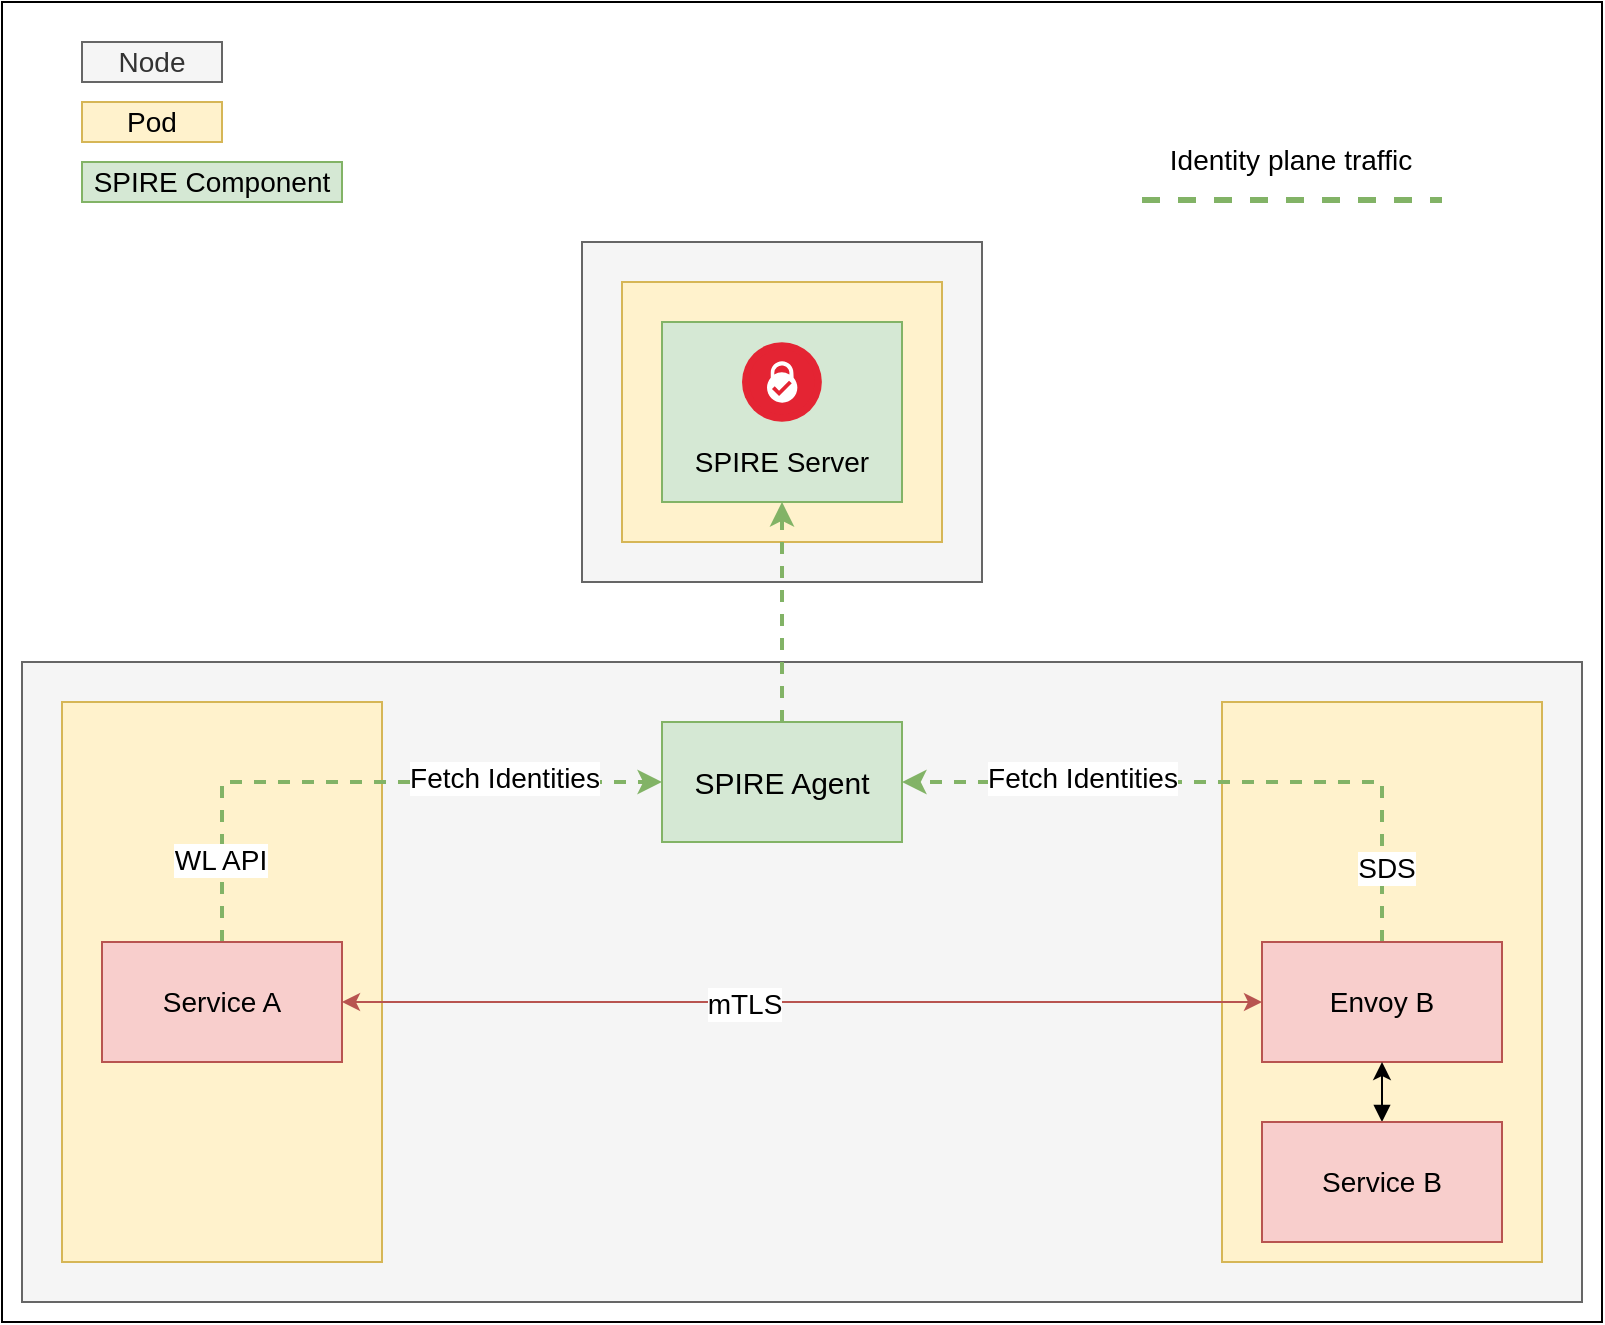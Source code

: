 <mxfile version="15.2.7" type="device" pages="9"><diagram name="SPIRE" id="wLrx4QkrcoeoC5oZ94Lo"><mxGraphModel dx="1206" dy="810" grid="1" gridSize="10" guides="1" tooltips="1" connect="1" arrows="1" fold="1" page="1" pageScale="1" pageWidth="850" pageHeight="1100" math="0" shadow="0"><root><mxCell id="fliY7O6b74fp147CvZl_-0"/><mxCell id="fliY7O6b74fp147CvZl_-1" parent="fliY7O6b74fp147CvZl_-0"/><mxCell id="4Ju82PzuPKSqArWyWa0W-0" value="" style="rounded=0;whiteSpace=wrap;html=1;" parent="fliY7O6b74fp147CvZl_-1" vertex="1"><mxGeometry x="30" y="10" width="800" height="660" as="geometry"/></mxCell><mxCell id="4Ju82PzuPKSqArWyWa0W-1" value="" style="rounded=0;whiteSpace=wrap;html=1;fillColor=#f5f5f5;strokeColor=#666666;fontColor=#333333;" parent="fliY7O6b74fp147CvZl_-1" vertex="1"><mxGeometry x="320" y="130" width="200" height="170" as="geometry"/></mxCell><mxCell id="mQj6pIe9VmFbDKQ4Ky0O-0" value="" style="rounded=0;whiteSpace=wrap;html=1;fillColor=#fff2cc;strokeColor=#d6b656;" parent="fliY7O6b74fp147CvZl_-1" vertex="1"><mxGeometry x="340" y="150" width="160" height="130" as="geometry"/></mxCell><mxCell id="4Ju82PzuPKSqArWyWa0W-2" value="" style="rounded=0;whiteSpace=wrap;html=1;fillColor=#f5f5f5;strokeColor=#666666;fontColor=#333333;" parent="fliY7O6b74fp147CvZl_-1" vertex="1"><mxGeometry x="40" y="340" width="780" height="320" as="geometry"/></mxCell><mxCell id="4Ju82PzuPKSqArWyWa0W-4" value="" style="rounded=0;whiteSpace=wrap;html=1;fillColor=#fff2cc;strokeColor=#d6b656;" parent="fliY7O6b74fp147CvZl_-1" vertex="1"><mxGeometry x="640" y="360" width="160" height="280" as="geometry"/></mxCell><mxCell id="4Ju82PzuPKSqArWyWa0W-5" value="" style="rounded=0;whiteSpace=wrap;html=1;fillColor=#fff2cc;strokeColor=#d6b656;" parent="fliY7O6b74fp147CvZl_-1" vertex="1"><mxGeometry x="60" y="360" width="160" height="280" as="geometry"/></mxCell><mxCell id="yUC3sYW_rqyYogpGtoF2-0" value="" style="edgeStyle=orthogonalEdgeStyle;rounded=0;orthogonalLoop=1;jettySize=auto;html=1;startArrow=none;startFill=0;fillColor=#d5e8d4;strokeColor=#82b366;strokeWidth=2;dashed=1;" parent="fliY7O6b74fp147CvZl_-1" source="4Ju82PzuPKSqArWyWa0W-6" target="xldhokhS5cAAUtdUgwpT-0" edge="1"><mxGeometry relative="1" as="geometry"/></mxCell><mxCell id="4Ju82PzuPKSqArWyWa0W-6" value="&lt;div style=&quot;font-size: 15px&quot;&gt;&lt;font style=&quot;font-size: 15px&quot;&gt;SPIRE Agent&lt;/font&gt;&lt;/div&gt;" style="rounded=0;whiteSpace=wrap;html=1;fillColor=#d5e8d4;strokeColor=#82b366;fontStyle=0" parent="fliY7O6b74fp147CvZl_-1" vertex="1"><mxGeometry x="360" y="370" width="120" height="60" as="geometry"/></mxCell><mxCell id="4Ju82PzuPKSqArWyWa0W-12" style="edgeStyle=orthogonalEdgeStyle;rounded=0;orthogonalLoop=1;jettySize=auto;html=1;entryX=0;entryY=0.5;entryDx=0;entryDy=0;startArrow=none;startFill=0;exitX=0.5;exitY=0;exitDx=0;exitDy=0;fillColor=#d5e8d4;strokeColor=#82b366;dashed=1;fontSize=14;strokeWidth=2;" parent="fliY7O6b74fp147CvZl_-1" source="4Ju82PzuPKSqArWyWa0W-26" target="4Ju82PzuPKSqArWyWa0W-6" edge="1"><mxGeometry relative="1" as="geometry"><mxPoint x="200" y="400" as="sourcePoint"/></mxGeometry></mxCell><mxCell id="4Ju82PzuPKSqArWyWa0W-13" value="Fetch Identities" style="edgeLabel;html=1;align=center;verticalAlign=middle;resizable=0;points=[];fontSize=14;" parent="4Ju82PzuPKSqArWyWa0W-12" vertex="1" connectable="0"><mxGeometry x="-0.198" y="2" relative="1" as="geometry"><mxPoint x="100" as="offset"/></mxGeometry></mxCell><mxCell id="-jXxVsOiSAoLfy2V1bI--1" value="&lt;font style=&quot;font-size: 14px&quot;&gt;WL API&lt;/font&gt;" style="edgeLabel;html=1;align=center;verticalAlign=middle;resizable=0;points=[];" parent="4Ju82PzuPKSqArWyWa0W-12" vertex="1" connectable="0"><mxGeometry x="-0.727" y="1" relative="1" as="geometry"><mxPoint as="offset"/></mxGeometry></mxCell><mxCell id="4Ju82PzuPKSqArWyWa0W-16" style="edgeStyle=orthogonalEdgeStyle;rounded=0;orthogonalLoop=1;jettySize=auto;html=1;startArrow=none;startFill=0;fillColor=#d5e8d4;strokeColor=#82b366;entryX=1;entryY=0.5;entryDx=0;entryDy=0;dashed=1;fontSize=14;strokeWidth=2;exitX=0.5;exitY=0;exitDx=0;exitDy=0;" parent="fliY7O6b74fp147CvZl_-1" source="4Ju82PzuPKSqArWyWa0W-31" target="4Ju82PzuPKSqArWyWa0W-6" edge="1"><mxGeometry relative="1" as="geometry"><mxPoint x="660" y="600" as="sourcePoint"/><mxPoint x="480" y="410" as="targetPoint"/></mxGeometry></mxCell><mxCell id="4Ju82PzuPKSqArWyWa0W-17" value="&lt;div style=&quot;font-size: 14px;&quot;&gt;Fetch Identities&lt;/div&gt;" style="edgeLabel;html=1;align=center;verticalAlign=middle;resizable=0;points=[];fontSize=14;" parent="4Ju82PzuPKSqArWyWa0W-16" vertex="1" connectable="0"><mxGeometry x="-0.223" y="-2" relative="1" as="geometry"><mxPoint x="-106" as="offset"/></mxGeometry></mxCell><mxCell id="-jXxVsOiSAoLfy2V1bI--0" value="&lt;font style=&quot;font-size: 14px&quot;&gt;SDS&lt;/font&gt;" style="edgeLabel;html=1;align=center;verticalAlign=middle;resizable=0;points=[];" parent="4Ju82PzuPKSqArWyWa0W-16" vertex="1" connectable="0"><mxGeometry x="-0.769" y="-2" relative="1" as="geometry"><mxPoint as="offset"/></mxGeometry></mxCell><mxCell id="4Ju82PzuPKSqArWyWa0W-23" style="edgeStyle=orthogonalEdgeStyle;rounded=0;orthogonalLoop=1;jettySize=auto;html=1;exitX=1;exitY=0.5;exitDx=0;exitDy=0;entryX=0;entryY=0.5;entryDx=0;entryDy=0;startArrow=classic;startFill=1;fillColor=#f8cecc;strokeColor=#b85450;" parent="fliY7O6b74fp147CvZl_-1" source="4Ju82PzuPKSqArWyWa0W-26" edge="1"><mxGeometry relative="1" as="geometry"><mxPoint x="660" y="510" as="targetPoint"/></mxGeometry></mxCell><mxCell id="4Ju82PzuPKSqArWyWa0W-24" value="mTLS" style="edgeLabel;html=1;align=center;verticalAlign=middle;resizable=0;points=[];fontSize=14;" parent="4Ju82PzuPKSqArWyWa0W-23" vertex="1" connectable="0"><mxGeometry x="-0.129" y="-1" relative="1" as="geometry"><mxPoint as="offset"/></mxGeometry></mxCell><mxCell id="4Ju82PzuPKSqArWyWa0W-26" value="&lt;div style=&quot;font-size: 14px&quot;&gt;&lt;font style=&quot;font-size: 14px&quot;&gt;Service A&lt;br&gt;&lt;/font&gt;&lt;/div&gt;" style="rounded=0;whiteSpace=wrap;html=1;fillColor=#f8cecc;strokeColor=#b85450;" parent="fliY7O6b74fp147CvZl_-1" vertex="1"><mxGeometry x="80" y="480" width="120" height="60" as="geometry"/></mxCell><mxCell id="4Ju82PzuPKSqArWyWa0W-28" value="Node" style="text;html=1;strokeColor=#666666;fillColor=#f5f5f5;align=center;verticalAlign=middle;whiteSpace=wrap;rounded=0;fontSize=14;fontColor=#333333;" parent="fliY7O6b74fp147CvZl_-1" vertex="1"><mxGeometry x="70" y="30" width="70" height="20" as="geometry"/></mxCell><mxCell id="4Ju82PzuPKSqArWyWa0W-29" value="Pod" style="text;html=1;strokeColor=#d6b656;fillColor=#fff2cc;align=center;verticalAlign=middle;whiteSpace=wrap;rounded=0;fontSize=14;" parent="fliY7O6b74fp147CvZl_-1" vertex="1"><mxGeometry x="70" y="60" width="70" height="20" as="geometry"/></mxCell><mxCell id="4Ju82PzuPKSqArWyWa0W-31" value="&lt;font style=&quot;font-size: 14px&quot;&gt;Envoy B&lt;/font&gt;" style="rounded=0;whiteSpace=wrap;html=1;fillColor=#f8cecc;strokeColor=#b85450;" parent="fliY7O6b74fp147CvZl_-1" vertex="1"><mxGeometry x="660" y="480" width="120" height="60" as="geometry"/></mxCell><mxCell id="4Ju82PzuPKSqArWyWa0W-32" value="SPIRE Component" style="text;html=1;strokeColor=#82b366;fillColor=#d5e8d4;align=center;verticalAlign=middle;whiteSpace=wrap;rounded=0;fontSize=14;" parent="fliY7O6b74fp147CvZl_-1" vertex="1"><mxGeometry x="70" y="90" width="130" height="20" as="geometry"/></mxCell><mxCell id="4Ju82PzuPKSqArWyWa0W-33" style="edgeStyle=orthogonalEdgeStyle;rounded=0;orthogonalLoop=1;jettySize=auto;html=1;exitX=0.5;exitY=1;exitDx=0;exitDy=0;" parent="fliY7O6b74fp147CvZl_-1" source="4Ju82PzuPKSqArWyWa0W-32" target="4Ju82PzuPKSqArWyWa0W-32" edge="1"><mxGeometry relative="1" as="geometry"/></mxCell><mxCell id="4Ju82PzuPKSqArWyWa0W-39" value="" style="endArrow=none;dashed=1;html=1;strokeColor=#82b366;strokeWidth=3;fillColor=#d5e8d4;fontColor=#66B2FF;" parent="fliY7O6b74fp147CvZl_-1" edge="1"><mxGeometry width="50" height="50" relative="1" as="geometry"><mxPoint x="600" y="109" as="sourcePoint"/><mxPoint x="750" y="109" as="targetPoint"/></mxGeometry></mxCell><mxCell id="4Ju82PzuPKSqArWyWa0W-40" value="&lt;font style=&quot;font-size: 14px&quot;&gt;Identity plane traffic&lt;/font&gt;" style="edgeLabel;html=1;align=center;verticalAlign=middle;resizable=0;points=[];" parent="4Ju82PzuPKSqArWyWa0W-39" vertex="1" connectable="0"><mxGeometry x="0.111" y="-2" relative="1" as="geometry"><mxPoint x="-10" y="-22" as="offset"/></mxGeometry></mxCell><mxCell id="xldhokhS5cAAUtdUgwpT-0" value="&lt;br&gt;&lt;br&gt;&lt;br&gt;SPIRE Server" style="rounded=0;whiteSpace=wrap;html=1;fillColor=#d5e8d4;strokeColor=#82b366;fontSize=14;" parent="fliY7O6b74fp147CvZl_-1" vertex="1"><mxGeometry x="360" y="170" width="120" height="90" as="geometry"/></mxCell><mxCell id="-tf-AniHopINlMe96XDy-0" value="" style="aspect=fixed;perimeter=ellipsePerimeter;html=1;align=center;shadow=0;dashed=0;fontColor=#4277BB;labelBackgroundColor=#ffffff;fontSize=12;spacingTop=3;image;image=img/lib/ibm/blockchain/certificate_authority.svg;" parent="fliY7O6b74fp147CvZl_-1" vertex="1"><mxGeometry x="400" y="180" width="40" height="40" as="geometry"/></mxCell><mxCell id="MoqQ8B__wV_kR4h6qOrr-3" style="edgeStyle=orthogonalEdgeStyle;rounded=0;orthogonalLoop=1;jettySize=auto;html=1;exitX=0.5;exitY=0;exitDx=0;exitDy=0;entryX=0.5;entryY=1;entryDx=0;entryDy=0;startArrow=block;startFill=1;" parent="fliY7O6b74fp147CvZl_-1" source="MoqQ8B__wV_kR4h6qOrr-0" target="4Ju82PzuPKSqArWyWa0W-31" edge="1"><mxGeometry relative="1" as="geometry"/></mxCell><mxCell id="MoqQ8B__wV_kR4h6qOrr-0" value="&lt;font style=&quot;font-size: 14px&quot;&gt;Service B&lt;/font&gt;" style="rounded=0;whiteSpace=wrap;html=1;fillColor=#f8cecc;strokeColor=#b85450;" parent="fliY7O6b74fp147CvZl_-1" vertex="1"><mxGeometry x="660" y="570" width="120" height="60" as="geometry"/></mxCell><mxCell id="dGJKna9MtAyuTHaSWicG-0" value="" style="shape=image;html=1;verticalAlign=top;verticalLabelPosition=bottom;labelBackgroundColor=#ffffff;imageAspect=0;aspect=fixed;image=https://cdn3.iconfinder.com/data/icons/dompicon-glyph-file-format-2/256/file-csr-format-type-128.png" parent="fliY7O6b74fp147CvZl_-1" vertex="1"><mxGeometry x="425" y="300" width="40" height="40" as="geometry"/></mxCell></root></mxGraphModel></diagram><diagram name="Istio" id="Rzn6Sl9NuGLtMh5HtDPn"><mxGraphModel dx="883" dy="558" grid="1" gridSize="10" guides="1" tooltips="1" connect="1" arrows="1" fold="1" page="1" pageScale="1" pageWidth="850" pageHeight="1100" math="0" shadow="0"><root><mxCell id="Hfxllz4FOc4Rg0UaSEuQ-0"/><mxCell id="Hfxllz4FOc4Rg0UaSEuQ-1" parent="Hfxllz4FOc4Rg0UaSEuQ-0"/><mxCell id="Hfxllz4FOc4Rg0UaSEuQ-2" value="" style="rounded=0;whiteSpace=wrap;html=1;" parent="Hfxllz4FOc4Rg0UaSEuQ-1" vertex="1"><mxGeometry x="25" y="10" width="800" height="660" as="geometry"/></mxCell><mxCell id="Hfxllz4FOc4Rg0UaSEuQ-4" value="" style="rounded=0;whiteSpace=wrap;html=1;fillColor=#f5f5f5;strokeColor=#666666;fontColor=#333333;" parent="Hfxllz4FOc4Rg0UaSEuQ-1" vertex="1"><mxGeometry x="40" y="340" width="780" height="320" as="geometry"/></mxCell><mxCell id="Hfxllz4FOc4Rg0UaSEuQ-6" value="" style="rounded=0;whiteSpace=wrap;html=1;fillColor=#fff2cc;strokeColor=#d6b656;" parent="Hfxllz4FOc4Rg0UaSEuQ-1" vertex="1"><mxGeometry x="640" y="360" width="160" height="280" as="geometry"/></mxCell><mxCell id="Hfxllz4FOc4Rg0UaSEuQ-7" value="" style="rounded=0;whiteSpace=wrap;html=1;fillColor=#fff2cc;strokeColor=#d6b656;" parent="Hfxllz4FOc4Rg0UaSEuQ-1" vertex="1"><mxGeometry x="60" y="360" width="160" height="280" as="geometry"/></mxCell><mxCell id="Hfxllz4FOc4Rg0UaSEuQ-13" value="&lt;font style=&quot;font-size: 14px&quot;&gt;Istio Agent A&lt;br&gt;&lt;/font&gt;" style="rounded=0;whiteSpace=wrap;html=1;fillColor=#dae8fc;strokeColor=#6c8ebf;" parent="Hfxllz4FOc4Rg0UaSEuQ-1" vertex="1"><mxGeometry x="80" y="370" width="120" height="60" as="geometry"/></mxCell><mxCell id="Hfxllz4FOc4Rg0UaSEuQ-17" value="&lt;div style=&quot;font-size: 14px&quot;&gt;&lt;font style=&quot;font-size: 14px&quot;&gt;Istio Agent B&lt;br&gt;&lt;/font&gt;&lt;/div&gt;" style="rounded=0;whiteSpace=wrap;html=1;fillColor=#dae8fc;strokeColor=#6c8ebf;" parent="Hfxllz4FOc4Rg0UaSEuQ-1" vertex="1"><mxGeometry x="660" y="370" width="120" height="60" as="geometry"/></mxCell><mxCell id="Hfxllz4FOc4Rg0UaSEuQ-19" value="&lt;font style=&quot;font-size: 14px&quot;&gt;SDS&lt;/font&gt;" style="edgeStyle=orthogonalEdgeStyle;rounded=0;orthogonalLoop=1;jettySize=auto;html=1;entryX=0.5;entryY=1;entryDx=0;entryDy=0;exitX=0.5;exitY=0;exitDx=0;exitDy=0;" parent="Hfxllz4FOc4Rg0UaSEuQ-1" source="Hfxllz4FOc4Rg0UaSEuQ-20" target="Hfxllz4FOc4Rg0UaSEuQ-17" edge="1"><mxGeometry relative="1" as="geometry"/></mxCell><mxCell id="Hfxllz4FOc4Rg0UaSEuQ-20" value="&lt;div style=&quot;font-size: 14px&quot;&gt;&lt;font style=&quot;font-size: 14px&quot;&gt;Envoy B&lt;br&gt;&lt;/font&gt;&lt;/div&gt;" style="rounded=0;whiteSpace=wrap;html=1;fillColor=#dae8fc;strokeColor=#6c8ebf;" parent="Hfxllz4FOc4Rg0UaSEuQ-1" vertex="1"><mxGeometry x="660" y="480" width="120" height="60" as="geometry"/></mxCell><mxCell id="Hfxllz4FOc4Rg0UaSEuQ-21" value="&lt;font style=&quot;font-size: 14px&quot;&gt;SDS&lt;/font&gt;" style="edgeStyle=orthogonalEdgeStyle;rounded=0;orthogonalLoop=1;jettySize=auto;html=1;exitX=0.5;exitY=0;exitDx=0;exitDy=0;entryX=0.5;entryY=1;entryDx=0;entryDy=0;" parent="Hfxllz4FOc4Rg0UaSEuQ-1" source="Hfxllz4FOc4Rg0UaSEuQ-25" target="Hfxllz4FOc4Rg0UaSEuQ-13" edge="1"><mxGeometry relative="1" as="geometry"/></mxCell><mxCell id="Hfxllz4FOc4Rg0UaSEuQ-22" style="edgeStyle=orthogonalEdgeStyle;rounded=0;orthogonalLoop=1;jettySize=auto;html=1;exitX=1;exitY=0.5;exitDx=0;exitDy=0;entryX=0;entryY=0.5;entryDx=0;entryDy=0;startArrow=classic;startFill=1;fillColor=#f8cecc;strokeColor=#b85450;strokeWidth=2;" parent="Hfxllz4FOc4Rg0UaSEuQ-1" source="Hfxllz4FOc4Rg0UaSEuQ-25" target="Hfxllz4FOc4Rg0UaSEuQ-20" edge="1"><mxGeometry relative="1" as="geometry"/></mxCell><mxCell id="Hfxllz4FOc4Rg0UaSEuQ-23" value="mTLS" style="edgeLabel;html=1;align=center;verticalAlign=middle;resizable=0;points=[];fontSize=14;" parent="Hfxllz4FOc4Rg0UaSEuQ-22" vertex="1" connectable="0"><mxGeometry x="-0.129" y="-1" relative="1" as="geometry"><mxPoint as="offset"/></mxGeometry></mxCell><mxCell id="Hfxllz4FOc4Rg0UaSEuQ-25" value="&lt;div style=&quot;font-size: 14px&quot;&gt;&lt;font style=&quot;font-size: 14px&quot;&gt;Envoy A&lt;br&gt;&lt;/font&gt;&lt;/div&gt;" style="rounded=0;whiteSpace=wrap;html=1;fillColor=#dae8fc;strokeColor=#6c8ebf;" parent="Hfxllz4FOc4Rg0UaSEuQ-1" vertex="1"><mxGeometry x="80" y="480" width="120" height="60" as="geometry"/></mxCell><mxCell id="Hfxllz4FOc4Rg0UaSEuQ-26" value="Node" style="text;html=1;strokeColor=#666666;fillColor=#f5f5f5;align=center;verticalAlign=middle;whiteSpace=wrap;rounded=0;fontSize=14;fontColor=#333333;" parent="Hfxllz4FOc4Rg0UaSEuQ-1" vertex="1"><mxGeometry x="70" y="30" width="70" height="20" as="geometry"/></mxCell><mxCell id="Hfxllz4FOc4Rg0UaSEuQ-27" value="Pod" style="text;html=1;strokeColor=#d6b656;fillColor=#fff2cc;align=center;verticalAlign=middle;whiteSpace=wrap;rounded=0;fontSize=14;" parent="Hfxllz4FOc4Rg0UaSEuQ-1" vertex="1"><mxGeometry x="70" y="60" width="70" height="20" as="geometry"/></mxCell><mxCell id="Hfxllz4FOc4Rg0UaSEuQ-28" value="" style="edgeStyle=orthogonalEdgeStyle;rounded=0;orthogonalLoop=1;jettySize=auto;html=1;startArrow=classic;startFill=1;" parent="Hfxllz4FOc4Rg0UaSEuQ-1" source="Hfxllz4FOc4Rg0UaSEuQ-29" target="Hfxllz4FOc4Rg0UaSEuQ-20" edge="1"><mxGeometry relative="1" as="geometry"/></mxCell><mxCell id="Hfxllz4FOc4Rg0UaSEuQ-29" value="&lt;font style=&quot;font-size: 14px&quot;&gt;Service B&lt;/font&gt;" style="rounded=0;whiteSpace=wrap;html=1;fillColor=#f8cecc;strokeColor=#b85450;" parent="Hfxllz4FOc4Rg0UaSEuQ-1" vertex="1"><mxGeometry x="660" y="570" width="120" height="60" as="geometry"/></mxCell><mxCell id="Hfxllz4FOc4Rg0UaSEuQ-30" style="edgeStyle=orthogonalEdgeStyle;rounded=0;orthogonalLoop=1;jettySize=auto;html=1;exitX=0.5;exitY=1;exitDx=0;exitDy=0;" parent="Hfxllz4FOc4Rg0UaSEuQ-1" edge="1"><mxGeometry relative="1" as="geometry"><mxPoint x="135" y="110" as="sourcePoint"/><mxPoint x="135" y="110" as="targetPoint"/></mxGeometry></mxCell><mxCell id="Hfxllz4FOc4Rg0UaSEuQ-31" value="Istio Component" style="text;html=1;strokeColor=#6c8ebf;fillColor=#dae8fc;align=center;verticalAlign=middle;whiteSpace=wrap;rounded=0;fontSize=14;" parent="Hfxllz4FOc4Rg0UaSEuQ-1" vertex="1"><mxGeometry x="70" y="90" width="130" height="20" as="geometry"/></mxCell><mxCell id="Hfxllz4FOc4Rg0UaSEuQ-32" value="" style="edgeStyle=orthogonalEdgeStyle;rounded=0;orthogonalLoop=1;jettySize=auto;html=1;startArrow=classic;startFill=1;" parent="Hfxllz4FOc4Rg0UaSEuQ-1" source="Hfxllz4FOc4Rg0UaSEuQ-33" target="Hfxllz4FOc4Rg0UaSEuQ-25" edge="1"><mxGeometry relative="1" as="geometry"/></mxCell><mxCell id="Hfxllz4FOc4Rg0UaSEuQ-33" value="&lt;font style=&quot;font-size: 14px&quot;&gt;Service A &lt;br&gt;&lt;/font&gt;" style="rounded=0;whiteSpace=wrap;html=1;fillColor=#f8cecc;strokeColor=#b85450;" parent="Hfxllz4FOc4Rg0UaSEuQ-1" vertex="1"><mxGeometry x="80" y="570" width="120" height="60" as="geometry"/></mxCell><mxCell id="Hfxllz4FOc4Rg0UaSEuQ-34" value="" style="shape=image;html=1;verticalAlign=top;verticalLabelPosition=bottom;labelBackgroundColor=#ffffff;imageAspect=0;aspect=fixed;image=https://cdn3.iconfinder.com/data/icons/dompicon-glyph-file-format-2/256/file-csr-format-type-128.png" parent="Hfxllz4FOc4Rg0UaSEuQ-1" vertex="1"><mxGeometry x="240" y="190" width="40" height="40" as="geometry"/></mxCell><mxCell id="Hfxllz4FOc4Rg0UaSEuQ-36" value="" style="shape=image;html=1;verticalAlign=top;verticalLabelPosition=bottom;labelBackgroundColor=#ffffff;imageAspect=0;aspect=fixed;image=https://cdn3.iconfinder.com/data/icons/dompicon-glyph-file-format-2/256/file-csr-format-type-128.png" parent="Hfxllz4FOc4Rg0UaSEuQ-1" vertex="1"><mxGeometry x="560" y="190" width="40" height="40" as="geometry"/></mxCell><mxCell id="jEAeKIDrSMx4gBvYW1kJ-6" value="" style="endArrow=none;dashed=1;html=1;strokeColor=#6c8ebf;strokeWidth=3;fillColor=#dae8fc;fontColor=#66B2FF;" parent="Hfxllz4FOc4Rg0UaSEuQ-1" edge="1"><mxGeometry width="50" height="50" relative="1" as="geometry"><mxPoint x="610" y="70" as="sourcePoint"/><mxPoint x="760" y="70" as="targetPoint"/></mxGeometry></mxCell><mxCell id="jEAeKIDrSMx4gBvYW1kJ-7" value="&lt;font style=&quot;font-size: 14px&quot;&gt;Control plane traffic&lt;/font&gt;" style="edgeLabel;html=1;align=center;verticalAlign=middle;resizable=0;points=[];" parent="jEAeKIDrSMx4gBvYW1kJ-6" vertex="1" connectable="0"><mxGeometry x="0.111" y="-2" relative="1" as="geometry"><mxPoint x="-10" y="-22" as="offset"/></mxGeometry></mxCell><mxCell id="jEAeKIDrSMx4gBvYW1kJ-10" value="" style="endArrow=none;html=1;strokeColor=#b85450;strokeWidth=3;fillColor=#f8cecc;fontColor=#66B2FF;" parent="Hfxllz4FOc4Rg0UaSEuQ-1" edge="1"><mxGeometry width="50" height="50" relative="1" as="geometry"><mxPoint x="610" y="169.5" as="sourcePoint"/><mxPoint x="760" y="169.5" as="targetPoint"/></mxGeometry></mxCell><mxCell id="jEAeKIDrSMx4gBvYW1kJ-11" value="&lt;font style=&quot;font-size: 14px&quot;&gt;Mesh traffic&lt;/font&gt;" style="edgeLabel;html=1;align=center;verticalAlign=middle;resizable=0;points=[];" parent="jEAeKIDrSMx4gBvYW1kJ-10" vertex="1" connectable="0"><mxGeometry x="0.111" y="-2" relative="1" as="geometry"><mxPoint x="-10" y="-22" as="offset"/></mxGeometry></mxCell><mxCell id="pANGyAXg2ZNTvridel62-0" value="" style="rounded=0;whiteSpace=wrap;html=1;fillColor=#f5f5f5;strokeColor=#666666;fontColor=#333333;" parent="Hfxllz4FOc4Rg0UaSEuQ-1" vertex="1"><mxGeometry x="320" y="130" width="200" height="170" as="geometry"/></mxCell><mxCell id="pANGyAXg2ZNTvridel62-1" value="" style="rounded=0;whiteSpace=wrap;html=1;fillColor=#fff2cc;strokeColor=#d6b656;" parent="Hfxllz4FOc4Rg0UaSEuQ-1" vertex="1"><mxGeometry x="340" y="150" width="160" height="130" as="geometry"/></mxCell><mxCell id="pANGyAXg2ZNTvridel62-2" value="&lt;br&gt;&lt;br&gt;&lt;br&gt;Istiod" style="rounded=0;whiteSpace=wrap;html=1;fillColor=#dae8fc;strokeColor=#6c8ebf;fontSize=14;" parent="Hfxllz4FOc4Rg0UaSEuQ-1" vertex="1"><mxGeometry x="360" y="170" width="120" height="90" as="geometry"/></mxCell><mxCell id="pANGyAXg2ZNTvridel62-3" value="" style="aspect=fixed;perimeter=ellipsePerimeter;html=1;align=center;shadow=0;dashed=0;fontColor=#4277BB;labelBackgroundColor=#ffffff;fontSize=12;spacingTop=3;image;image=img/lib/ibm/blockchain/certificate_authority.svg;" parent="Hfxllz4FOc4Rg0UaSEuQ-1" vertex="1"><mxGeometry x="400" y="180" width="40" height="40" as="geometry"/></mxCell><mxCell id="Hfxllz4FOc4Rg0UaSEuQ-15" style="edgeStyle=orthogonalEdgeStyle;orthogonalLoop=1;jettySize=auto;html=1;startArrow=none;startFill=0;fillColor=#1ba1e2;strokeColor=#006EAF;entryX=1;entryY=0.5;entryDx=0;entryDy=0;exitX=0.5;exitY=0;exitDx=0;exitDy=0;rounded=0;dashed=1;strokeWidth=2;" parent="Hfxllz4FOc4Rg0UaSEuQ-1" source="Hfxllz4FOc4Rg0UaSEuQ-17" target="pANGyAXg2ZNTvridel62-2" edge="1"><mxGeometry relative="1" as="geometry"><mxPoint x="658" y="410" as="sourcePoint"/><mxPoint x="480" y="227.5" as="targetPoint"/></mxGeometry></mxCell><mxCell id="Hfxllz4FOc4Rg0UaSEuQ-16" value="CSR API" style="edgeLabel;html=1;align=center;verticalAlign=middle;resizable=0;points=[];fontSize=14;" parent="Hfxllz4FOc4Rg0UaSEuQ-15" vertex="1" connectable="0"><mxGeometry x="-0.223" y="-2" relative="1" as="geometry"><mxPoint x="-2" y="63" as="offset"/></mxGeometry></mxCell><mxCell id="Hfxllz4FOc4Rg0UaSEuQ-11" style="edgeStyle=orthogonalEdgeStyle;rounded=0;orthogonalLoop=1;jettySize=auto;html=1;entryX=0;entryY=0.5;entryDx=0;entryDy=0;startArrow=none;startFill=0;exitX=0.5;exitY=0;exitDx=0;exitDy=0;fillColor=#1ba1e2;strokeColor=#006EAF;strokeWidth=2;dashed=1;" parent="Hfxllz4FOc4Rg0UaSEuQ-1" source="Hfxllz4FOc4Rg0UaSEuQ-13" target="pANGyAXg2ZNTvridel62-2" edge="1"><mxGeometry relative="1" as="geometry"><mxPoint x="360" y="227.5" as="targetPoint"/></mxGeometry></mxCell><mxCell id="Hfxllz4FOc4Rg0UaSEuQ-12" value="CSR API" style="edgeLabel;html=1;align=center;verticalAlign=middle;resizable=0;points=[];fontSize=14;" parent="Hfxllz4FOc4Rg0UaSEuQ-11" vertex="1" connectable="0"><mxGeometry x="-0.198" y="2" relative="1" as="geometry"><mxPoint x="-3" y="60" as="offset"/></mxGeometry></mxCell></root></mxGraphModel></diagram><diagram name="Mithril" id="uroO4yZ9FKbQ3iLUDdjh"><mxGraphModel dx="1106" dy="1134" grid="1" gridSize="10" guides="1" tooltips="1" connect="1" arrows="1" fold="1" page="1" pageScale="1" pageWidth="850" pageHeight="1100" math="0" shadow="0"><root><mxCell id="yR4Ug8oot1Q8L2bwDMMn-0"/><mxCell id="yR4Ug8oot1Q8L2bwDMMn-1" parent="yR4Ug8oot1Q8L2bwDMMn-0"/><mxCell id="yR4Ug8oot1Q8L2bwDMMn-2" value="" style="rounded=0;whiteSpace=wrap;html=1;" parent="yR4Ug8oot1Q8L2bwDMMn-1" vertex="1"><mxGeometry x="30" y="10" width="800" height="660" as="geometry"/></mxCell><mxCell id="yR4Ug8oot1Q8L2bwDMMn-3" value="" style="rounded=0;whiteSpace=wrap;html=1;fillColor=#f5f5f5;strokeColor=#666666;fontColor=#333333;" parent="yR4Ug8oot1Q8L2bwDMMn-1" vertex="1"><mxGeometry x="320" y="30" width="200" height="260" as="geometry"/></mxCell><mxCell id="yR4Ug8oot1Q8L2bwDMMn-4" value="" style="rounded=0;whiteSpace=wrap;html=1;fillColor=#f5f5f5;strokeColor=#666666;fontColor=#333333;" parent="yR4Ug8oot1Q8L2bwDMMn-1" vertex="1"><mxGeometry x="40" y="340" width="780" height="320" as="geometry"/></mxCell><mxCell id="yR4Ug8oot1Q8L2bwDMMn-5" value="" style="rounded=0;whiteSpace=wrap;html=1;fillColor=#fff2cc;strokeColor=#d6b656;" parent="yR4Ug8oot1Q8L2bwDMMn-1" vertex="1"><mxGeometry x="340" y="170" width="160" height="100" as="geometry"/></mxCell><mxCell id="yR4Ug8oot1Q8L2bwDMMn-6" value="" style="rounded=0;whiteSpace=wrap;html=1;fillColor=#fff2cc;strokeColor=#d6b656;" parent="yR4Ug8oot1Q8L2bwDMMn-1" vertex="1"><mxGeometry x="640" y="360" width="160" height="280" as="geometry"/></mxCell><mxCell id="yR4Ug8oot1Q8L2bwDMMn-7" value="" style="rounded=0;whiteSpace=wrap;html=1;fillColor=#fff2cc;strokeColor=#d6b656;" parent="yR4Ug8oot1Q8L2bwDMMn-1" vertex="1"><mxGeometry x="60" y="360" width="160" height="280" as="geometry"/></mxCell><mxCell id="yR4Ug8oot1Q8L2bwDMMn-8" value="&lt;div style=&quot;font-size: 15px&quot;&gt;&lt;font style=&quot;font-size: 15px&quot;&gt;SPIRE Agent&lt;/font&gt;&lt;/div&gt;" style="rounded=0;whiteSpace=wrap;html=1;fillColor=#d5e8d4;strokeColor=#82b366;fontStyle=0" parent="yR4Ug8oot1Q8L2bwDMMn-1" vertex="1"><mxGeometry x="360" y="370" width="120" height="60" as="geometry"/></mxCell><mxCell id="yR4Ug8oot1Q8L2bwDMMn-9" style="edgeStyle=orthogonalEdgeStyle;rounded=0;orthogonalLoop=1;jettySize=auto;html=1;startArrow=none;startFill=0;fontSize=14;fillColor=#d5e8d4;strokeColor=#82b366;entryX=0.5;entryY=1;entryDx=0;entryDy=0;dashed=1;strokeWidth=2;" parent="yR4Ug8oot1Q8L2bwDMMn-1" source="yR4Ug8oot1Q8L2bwDMMn-11" target="yR4Ug8oot1Q8L2bwDMMn-29" edge="1"><mxGeometry relative="1" as="geometry"><mxPoint x="420" y="130" as="targetPoint"/></mxGeometry></mxCell><mxCell id="yR4Ug8oot1Q8L2bwDMMn-10" value="Fetch Identities" style="edgeLabel;html=1;align=center;verticalAlign=middle;resizable=0;points=[];fontSize=14;" parent="yR4Ug8oot1Q8L2bwDMMn-9" vertex="1" connectable="0"><mxGeometry x="-0.125" relative="1" as="geometry"><mxPoint as="offset"/></mxGeometry></mxCell><mxCell id="yR4Ug8oot1Q8L2bwDMMn-11" value="&lt;font style=&quot;font-size: 15px&quot;&gt;Istiod&lt;/font&gt;" style="rounded=0;whiteSpace=wrap;html=1;fillColor=#dae8fc;strokeColor=#6c8ebf;fontSize=14;" parent="yR4Ug8oot1Q8L2bwDMMn-1" vertex="1"><mxGeometry x="360" y="190" width="120" height="60" as="geometry"/></mxCell><mxCell id="yR4Ug8oot1Q8L2bwDMMn-14" style="edgeStyle=orthogonalEdgeStyle;rounded=0;orthogonalLoop=1;jettySize=auto;html=1;entryX=0;entryY=0.5;entryDx=0;entryDy=0;startArrow=none;startFill=0;exitX=1;exitY=0.5;exitDx=0;exitDy=0;fillColor=#d5e8d4;strokeColor=#82b366;dashed=1;fontSize=14;strokeWidth=2;" parent="yR4Ug8oot1Q8L2bwDMMn-1" source="yR4Ug8oot1Q8L2bwDMMn-16" target="yR4Ug8oot1Q8L2bwDMMn-8" edge="1"><mxGeometry relative="1" as="geometry"/></mxCell><mxCell id="yR4Ug8oot1Q8L2bwDMMn-15" value="Fetch Identities" style="edgeLabel;html=1;align=center;verticalAlign=middle;resizable=0;points=[];fontSize=14;" parent="yR4Ug8oot1Q8L2bwDMMn-14" vertex="1" connectable="0"><mxGeometry x="-0.198" y="2" relative="1" as="geometry"><mxPoint x="12" as="offset"/></mxGeometry></mxCell><mxCell id="yR4Ug8oot1Q8L2bwDMMn-16" value="&lt;font style=&quot;font-size: 14px&quot;&gt;Istio Agent A&lt;br&gt;&lt;/font&gt;" style="rounded=0;whiteSpace=wrap;html=1;fillColor=#dae8fc;strokeColor=#6c8ebf;" parent="yR4Ug8oot1Q8L2bwDMMn-1" vertex="1"><mxGeometry x="80" y="370" width="120" height="60" as="geometry"/></mxCell><mxCell id="yR4Ug8oot1Q8L2bwDMMn-18" style="edgeStyle=orthogonalEdgeStyle;rounded=0;orthogonalLoop=1;jettySize=auto;html=1;startArrow=none;startFill=0;fillColor=#d5e8d4;strokeColor=#82b366;entryX=1;entryY=0.5;entryDx=0;entryDy=0;dashed=1;fontSize=14;strokeWidth=2;" parent="yR4Ug8oot1Q8L2bwDMMn-1" source="yR4Ug8oot1Q8L2bwDMMn-20" target="yR4Ug8oot1Q8L2bwDMMn-8" edge="1"><mxGeometry relative="1" as="geometry"><mxPoint x="658" y="410" as="sourcePoint"/><mxPoint x="480" y="410" as="targetPoint"/></mxGeometry></mxCell><mxCell id="yR4Ug8oot1Q8L2bwDMMn-19" value="&lt;div style=&quot;font-size: 14px;&quot;&gt;Fetch Identities&lt;/div&gt;" style="edgeLabel;html=1;align=center;verticalAlign=middle;resizable=0;points=[];fontSize=14;" parent="yR4Ug8oot1Q8L2bwDMMn-18" vertex="1" connectable="0"><mxGeometry x="-0.223" y="-2" relative="1" as="geometry"><mxPoint x="-15" as="offset"/></mxGeometry></mxCell><mxCell id="yR4Ug8oot1Q8L2bwDMMn-20" value="&lt;div style=&quot;font-size: 14px&quot;&gt;&lt;font style=&quot;font-size: 14px&quot;&gt;Istio Agent B&lt;br&gt;&lt;/font&gt;&lt;/div&gt;" style="rounded=0;whiteSpace=wrap;html=1;fillColor=#dae8fc;strokeColor=#6c8ebf;" parent="yR4Ug8oot1Q8L2bwDMMn-1" vertex="1"><mxGeometry x="660" y="370" width="120" height="60" as="geometry"/></mxCell><mxCell id="yR4Ug8oot1Q8L2bwDMMn-22" value="&lt;font style=&quot;font-size: 14px&quot;&gt;SDS&lt;/font&gt;" style="edgeStyle=orthogonalEdgeStyle;rounded=0;orthogonalLoop=1;jettySize=auto;html=1;entryX=0.5;entryY=1;entryDx=0;entryDy=0;exitX=0.5;exitY=0;exitDx=0;exitDy=0;" parent="yR4Ug8oot1Q8L2bwDMMn-1" source="yR4Ug8oot1Q8L2bwDMMn-23" target="yR4Ug8oot1Q8L2bwDMMn-20" edge="1"><mxGeometry relative="1" as="geometry"/></mxCell><mxCell id="yR4Ug8oot1Q8L2bwDMMn-23" value="&lt;div style=&quot;font-size: 14px&quot;&gt;&lt;font style=&quot;font-size: 14px&quot;&gt;Envoy B&lt;br&gt;&lt;/font&gt;&lt;/div&gt;" style="rounded=0;whiteSpace=wrap;html=1;fillColor=#dae8fc;strokeColor=#6c8ebf;" parent="yR4Ug8oot1Q8L2bwDMMn-1" vertex="1"><mxGeometry x="660" y="480" width="120" height="60" as="geometry"/></mxCell><mxCell id="yR4Ug8oot1Q8L2bwDMMn-24" value="&lt;font style=&quot;font-size: 14px&quot;&gt;SDS&lt;/font&gt;" style="edgeStyle=orthogonalEdgeStyle;rounded=0;orthogonalLoop=1;jettySize=auto;html=1;exitX=0.5;exitY=0;exitDx=0;exitDy=0;entryX=0.5;entryY=1;entryDx=0;entryDy=0;" parent="yR4Ug8oot1Q8L2bwDMMn-1" source="yR4Ug8oot1Q8L2bwDMMn-28" target="yR4Ug8oot1Q8L2bwDMMn-16" edge="1"><mxGeometry relative="1" as="geometry"/></mxCell><mxCell id="yR4Ug8oot1Q8L2bwDMMn-25" style="edgeStyle=orthogonalEdgeStyle;rounded=0;orthogonalLoop=1;jettySize=auto;html=1;exitX=1;exitY=0.5;exitDx=0;exitDy=0;entryX=0;entryY=0.5;entryDx=0;entryDy=0;startArrow=classic;startFill=1;fillColor=#f8cecc;strokeColor=#b85450;" parent="yR4Ug8oot1Q8L2bwDMMn-1" source="yR4Ug8oot1Q8L2bwDMMn-28" target="yR4Ug8oot1Q8L2bwDMMn-23" edge="1"><mxGeometry relative="1" as="geometry"/></mxCell><mxCell id="yR4Ug8oot1Q8L2bwDMMn-26" value="mTLS" style="edgeLabel;html=1;align=center;verticalAlign=middle;resizable=0;points=[];fontSize=14;" parent="yR4Ug8oot1Q8L2bwDMMn-25" vertex="1" connectable="0"><mxGeometry x="-0.129" y="-1" relative="1" as="geometry"><mxPoint as="offset"/></mxGeometry></mxCell><mxCell id="yR4Ug8oot1Q8L2bwDMMn-28" value="&lt;div style=&quot;font-size: 14px&quot;&gt;&lt;font style=&quot;font-size: 14px&quot;&gt;Envoy A&lt;br&gt;&lt;/font&gt;&lt;/div&gt;" style="rounded=0;whiteSpace=wrap;html=1;fillColor=#dae8fc;strokeColor=#6c8ebf;" parent="yR4Ug8oot1Q8L2bwDMMn-1" vertex="1"><mxGeometry x="80" y="480" width="120" height="60" as="geometry"/></mxCell><mxCell id="yR4Ug8oot1Q8L2bwDMMn-29" value="&lt;div style=&quot;font-size: 15px&quot;&gt;&lt;font style=&quot;font-size: 15px&quot;&gt;SPIRE Agent&lt;/font&gt;&lt;/div&gt;" style="rounded=0;whiteSpace=wrap;html=1;fillColor=#d5e8d4;strokeColor=#82b366;fontStyle=0" parent="yR4Ug8oot1Q8L2bwDMMn-1" vertex="1"><mxGeometry x="360" y="50" width="120" height="60" as="geometry"/></mxCell><mxCell id="yR4Ug8oot1Q8L2bwDMMn-30" value="Node" style="text;html=1;strokeColor=#666666;fillColor=#f5f5f5;align=center;verticalAlign=middle;whiteSpace=wrap;rounded=0;fontSize=14;fontColor=#333333;" parent="yR4Ug8oot1Q8L2bwDMMn-1" vertex="1"><mxGeometry x="70" y="30" width="70" height="20" as="geometry"/></mxCell><mxCell id="yR4Ug8oot1Q8L2bwDMMn-31" value="Pod" style="text;html=1;strokeColor=#d6b656;fillColor=#fff2cc;align=center;verticalAlign=middle;whiteSpace=wrap;rounded=0;fontSize=14;" parent="yR4Ug8oot1Q8L2bwDMMn-1" vertex="1"><mxGeometry x="70" y="60" width="70" height="20" as="geometry"/></mxCell><mxCell id="yR4Ug8oot1Q8L2bwDMMn-32" value="" style="edgeStyle=orthogonalEdgeStyle;rounded=0;orthogonalLoop=1;jettySize=auto;html=1;startArrow=classic;startFill=1;" parent="yR4Ug8oot1Q8L2bwDMMn-1" source="yR4Ug8oot1Q8L2bwDMMn-33" target="yR4Ug8oot1Q8L2bwDMMn-23" edge="1"><mxGeometry relative="1" as="geometry"/></mxCell><mxCell id="yR4Ug8oot1Q8L2bwDMMn-33" value="&lt;font style=&quot;font-size: 14px&quot;&gt;Service B&lt;/font&gt;" style="rounded=0;whiteSpace=wrap;html=1;fillColor=#f8cecc;strokeColor=#b85450;" parent="yR4Ug8oot1Q8L2bwDMMn-1" vertex="1"><mxGeometry x="660" y="570" width="120" height="60" as="geometry"/></mxCell><mxCell id="yR4Ug8oot1Q8L2bwDMMn-34" value="SPIRE Component" style="text;html=1;strokeColor=#82b366;fillColor=#d5e8d4;align=center;verticalAlign=middle;whiteSpace=wrap;rounded=0;fontSize=14;" parent="yR4Ug8oot1Q8L2bwDMMn-1" vertex="1"><mxGeometry x="70" y="90" width="130" height="20" as="geometry"/></mxCell><mxCell id="yR4Ug8oot1Q8L2bwDMMn-35" style="edgeStyle=orthogonalEdgeStyle;rounded=0;orthogonalLoop=1;jettySize=auto;html=1;exitX=0.5;exitY=1;exitDx=0;exitDy=0;" parent="yR4Ug8oot1Q8L2bwDMMn-1" source="yR4Ug8oot1Q8L2bwDMMn-34" target="yR4Ug8oot1Q8L2bwDMMn-34" edge="1"><mxGeometry relative="1" as="geometry"/></mxCell><mxCell id="yR4Ug8oot1Q8L2bwDMMn-36" value="Istio Component" style="text;html=1;strokeColor=#6c8ebf;fillColor=#dae8fc;align=center;verticalAlign=middle;whiteSpace=wrap;rounded=0;fontSize=14;" parent="yR4Ug8oot1Q8L2bwDMMn-1" vertex="1"><mxGeometry x="70" y="120" width="130" height="20" as="geometry"/></mxCell><mxCell id="yR4Ug8oot1Q8L2bwDMMn-37" value="" style="edgeStyle=orthogonalEdgeStyle;rounded=0;orthogonalLoop=1;jettySize=auto;html=1;startArrow=classic;startFill=1;" parent="yR4Ug8oot1Q8L2bwDMMn-1" source="yR4Ug8oot1Q8L2bwDMMn-38" target="yR4Ug8oot1Q8L2bwDMMn-28" edge="1"><mxGeometry relative="1" as="geometry"/></mxCell><mxCell id="yR4Ug8oot1Q8L2bwDMMn-38" value="&lt;font style=&quot;font-size: 14px&quot;&gt;Service A &lt;br&gt;&lt;/font&gt;" style="rounded=0;whiteSpace=wrap;html=1;fillColor=#f8cecc;strokeColor=#b85450;" parent="yR4Ug8oot1Q8L2bwDMMn-1" vertex="1"><mxGeometry x="80" y="570" width="120" height="60" as="geometry"/></mxCell><mxCell id="yR4Ug8oot1Q8L2bwDMMn-41" value="" style="endArrow=none;dashed=1;html=1;strokeColor=#82b366;strokeWidth=3;fillColor=#d5e8d4;fontColor=#66B2FF;" parent="yR4Ug8oot1Q8L2bwDMMn-1" edge="1"><mxGeometry width="50" height="50" relative="1" as="geometry"><mxPoint x="600" y="109" as="sourcePoint"/><mxPoint x="750" y="109" as="targetPoint"/></mxGeometry></mxCell><mxCell id="yR4Ug8oot1Q8L2bwDMMn-42" value="&lt;font style=&quot;font-size: 14px&quot;&gt;Identity plane traffic&lt;/font&gt;" style="edgeLabel;html=1;align=center;verticalAlign=middle;resizable=0;points=[];" parent="yR4Ug8oot1Q8L2bwDMMn-41" vertex="1" connectable="0"><mxGeometry x="0.111" y="-2" relative="1" as="geometry"><mxPoint x="-10" y="-22" as="offset"/></mxGeometry></mxCell><mxCell id="yR4Ug8oot1Q8L2bwDMMn-43" value="" style="endArrow=none;html=1;strokeColor=#b85450;strokeWidth=3;fillColor=#f8cecc;fontColor=#66B2FF;" parent="yR4Ug8oot1Q8L2bwDMMn-1" edge="1"><mxGeometry width="50" height="50" relative="1" as="geometry"><mxPoint x="600" y="159.5" as="sourcePoint"/><mxPoint x="750" y="159.5" as="targetPoint"/></mxGeometry></mxCell><mxCell id="yR4Ug8oot1Q8L2bwDMMn-44" value="&lt;font style=&quot;font-size: 14px&quot;&gt;Mesh traffic&lt;/font&gt;" style="edgeLabel;html=1;align=center;verticalAlign=middle;resizable=0;points=[];" parent="yR4Ug8oot1Q8L2bwDMMn-43" vertex="1" connectable="0"><mxGeometry x="0.111" y="-2" relative="1" as="geometry"><mxPoint x="-10" y="-22" as="offset"/></mxGeometry></mxCell><mxCell id="DRhnJJhDdyw6qoS6wxiY-0" value="&lt;br&gt;&lt;br&gt;&lt;br&gt;SPIRE Server" style="rounded=0;whiteSpace=wrap;html=1;fillColor=#d5e8d4;strokeColor=#82b366;fontSize=14;" parent="yR4Ug8oot1Q8L2bwDMMn-1" vertex="1"><mxGeometry x="70" y="175" width="120" height="90" as="geometry"/></mxCell><mxCell id="KiN1ZO9pY3Msjz51l4tq-0" value="" style="aspect=fixed;perimeter=ellipsePerimeter;html=1;align=center;shadow=0;dashed=0;fontColor=#4277BB;labelBackgroundColor=#ffffff;fontSize=12;spacingTop=3;image;image=img/lib/ibm/blockchain/certificate_authority.svg;" parent="yR4Ug8oot1Q8L2bwDMMn-1" vertex="1"><mxGeometry x="110" y="190" width="40" height="40" as="geometry"/></mxCell></root></mxGraphModel></diagram><diagram id="nusi7aoPp_d3XSAY3VtE" name="istio-citadel-old"><mxGraphModel dx="870" dy="582" grid="1" gridSize="10" guides="1" tooltips="1" connect="1" arrows="1" fold="1" page="1" pageScale="1" pageWidth="850" pageHeight="1100" math="0" shadow="0"><root><mxCell id="o6x-bZwLUevfCQAX-Tia-0"/><mxCell id="o6x-bZwLUevfCQAX-Tia-1" parent="o6x-bZwLUevfCQAX-Tia-0"/><mxCell id="Xm_BvtUpJ0Q0_MLHVvn_-0" value="" style="rounded=0;whiteSpace=wrap;html=1;" parent="o6x-bZwLUevfCQAX-Tia-1" vertex="1"><mxGeometry x="30" y="10" width="800" height="660" as="geometry"/></mxCell><mxCell id="2pr-cq2XwRSKHlOQ0C3z-0" value="" style="rounded=0;whiteSpace=wrap;html=1;fillColor=#f5f5f5;strokeColor=#666666;fontColor=#333333;" parent="o6x-bZwLUevfCQAX-Tia-1" vertex="1"><mxGeometry x="320" y="120" width="200" height="170" as="geometry"/></mxCell><mxCell id="2pr-cq2XwRSKHlOQ0C3z-1" value="" style="rounded=0;whiteSpace=wrap;html=1;fillColor=#f5f5f5;strokeColor=#666666;fontColor=#333333;" parent="o6x-bZwLUevfCQAX-Tia-1" vertex="1"><mxGeometry x="40" y="340" width="780" height="320" as="geometry"/></mxCell><mxCell id="2pr-cq2XwRSKHlOQ0C3z-2" value="" style="rounded=0;whiteSpace=wrap;html=1;fillColor=#fff2cc;strokeColor=#d6b656;" parent="o6x-bZwLUevfCQAX-Tia-1" vertex="1"><mxGeometry x="340" y="140" width="160" height="130" as="geometry"/></mxCell><mxCell id="2pr-cq2XwRSKHlOQ0C3z-3" value="" style="rounded=0;whiteSpace=wrap;html=1;fillColor=#fff2cc;strokeColor=#d6b656;" parent="o6x-bZwLUevfCQAX-Tia-1" vertex="1"><mxGeometry x="640" y="360" width="160" height="280" as="geometry"/></mxCell><mxCell id="2pr-cq2XwRSKHlOQ0C3z-4" value="" style="rounded=0;whiteSpace=wrap;html=1;fillColor=#fff2cc;strokeColor=#d6b656;" parent="o6x-bZwLUevfCQAX-Tia-1" vertex="1"><mxGeometry x="60" y="360" width="160" height="280" as="geometry"/></mxCell><mxCell id="2pr-cq2XwRSKHlOQ0C3z-8" value="&lt;br&gt;&lt;div&gt;&lt;font style=&quot;font-size: 15px&quot;&gt;&lt;br&gt;&lt;/font&gt;&lt;/div&gt;&lt;div&gt;&lt;font style=&quot;font-size: 15px&quot;&gt;&lt;br&gt;&lt;/font&gt;&lt;/div&gt;&lt;div&gt;&lt;font style=&quot;font-size: 15px&quot;&gt;istiod&lt;/font&gt;&lt;/div&gt;" style="rounded=0;whiteSpace=wrap;html=1;fillColor=#dae8fc;strokeColor=#6c8ebf;fontSize=14;" parent="o6x-bZwLUevfCQAX-Tia-1" vertex="1"><mxGeometry x="360" y="160" width="120" height="90" as="geometry"/></mxCell><mxCell id="2pr-cq2XwRSKHlOQ0C3z-9" style="edgeStyle=orthogonalEdgeStyle;rounded=0;orthogonalLoop=1;jettySize=auto;html=1;exitX=0.75;exitY=0;exitDx=0;exitDy=0;entryX=0.342;entryY=1.017;entryDx=0;entryDy=0;entryPerimeter=0;startArrow=none;startFill=0;fillColor=#1ba1e2;strokeColor=#006EAF;fontSize=14;strokeWidth=2;dashed=1;" parent="o6x-bZwLUevfCQAX-Tia-1" source="2pr-cq2XwRSKHlOQ0C3z-13" target="2pr-cq2XwRSKHlOQ0C3z-8" edge="1"><mxGeometry relative="1" as="geometry"/></mxCell><mxCell id="2pr-cq2XwRSKHlOQ0C3z-10" value="ADS" style="edgeLabel;html=1;align=center;verticalAlign=middle;resizable=0;points=[];fontSize=14;" parent="2pr-cq2XwRSKHlOQ0C3z-9" vertex="1" connectable="0"><mxGeometry x="0.142" y="-2" relative="1" as="geometry"><mxPoint as="offset"/></mxGeometry></mxCell><mxCell id="2pr-cq2XwRSKHlOQ0C3z-11" style="edgeStyle=orthogonalEdgeStyle;rounded=0;orthogonalLoop=1;jettySize=auto;html=1;entryX=0;entryY=0.75;entryDx=0;entryDy=0;startArrow=none;startFill=0;exitX=0.192;exitY=0.017;exitDx=0;exitDy=0;fillColor=#1ba1e2;strokeColor=#006EAF;exitPerimeter=0;strokeWidth=2;dashed=1;" parent="o6x-bZwLUevfCQAX-Tia-1" source="2pr-cq2XwRSKHlOQ0C3z-13" target="2pr-cq2XwRSKHlOQ0C3z-8" edge="1"><mxGeometry relative="1" as="geometry"><mxPoint x="360" y="400" as="targetPoint"/></mxGeometry></mxCell><mxCell id="2pr-cq2XwRSKHlOQ0C3z-12" value="CSR API" style="edgeLabel;html=1;align=center;verticalAlign=middle;resizable=0;points=[];fontSize=14;" parent="2pr-cq2XwRSKHlOQ0C3z-11" vertex="1" connectable="0"><mxGeometry x="-0.198" y="2" relative="1" as="geometry"><mxPoint x="-20" y="65" as="offset"/></mxGeometry></mxCell><mxCell id="2pr-cq2XwRSKHlOQ0C3z-13" value="&lt;font style=&quot;font-size: 14px&quot;&gt;istio-agent A&lt;br&gt;&lt;/font&gt;" style="rounded=0;whiteSpace=wrap;html=1;fillColor=#dae8fc;strokeColor=#6c8ebf;" parent="o6x-bZwLUevfCQAX-Tia-1" vertex="1"><mxGeometry x="80" y="370" width="120" height="60" as="geometry"/></mxCell><mxCell id="2pr-cq2XwRSKHlOQ0C3z-14" value="ADS" style="edgeStyle=orthogonalEdgeStyle;rounded=0;orthogonalLoop=1;jettySize=auto;html=1;exitX=0.183;exitY=0;exitDx=0;exitDy=0;entryX=0.667;entryY=1.017;entryDx=0;entryDy=0;entryPerimeter=0;startArrow=none;startFill=0;fillColor=#1ba1e2;strokeColor=#006EAF;fontSize=14;exitPerimeter=0;dashed=1;strokeWidth=2;" parent="o6x-bZwLUevfCQAX-Tia-1" source="2pr-cq2XwRSKHlOQ0C3z-17" target="2pr-cq2XwRSKHlOQ0C3z-8" edge="1"><mxGeometry relative="1" as="geometry"/></mxCell><mxCell id="2pr-cq2XwRSKHlOQ0C3z-15" style="edgeStyle=orthogonalEdgeStyle;orthogonalLoop=1;jettySize=auto;html=1;startArrow=none;startFill=0;fillColor=#1ba1e2;strokeColor=#006EAF;entryX=1;entryY=0.75;entryDx=0;entryDy=0;exitX=0.75;exitY=0;exitDx=0;exitDy=0;rounded=0;dashed=1;strokeWidth=2;" parent="o6x-bZwLUevfCQAX-Tia-1" source="2pr-cq2XwRSKHlOQ0C3z-17" target="2pr-cq2XwRSKHlOQ0C3z-8" edge="1"><mxGeometry relative="1" as="geometry"><mxPoint x="658" y="410" as="sourcePoint"/><mxPoint x="480" y="400" as="targetPoint"/></mxGeometry></mxCell><mxCell id="2pr-cq2XwRSKHlOQ0C3z-16" value="CSR API" style="edgeLabel;html=1;align=center;verticalAlign=middle;resizable=0;points=[];fontSize=14;" parent="2pr-cq2XwRSKHlOQ0C3z-15" vertex="1" connectable="0"><mxGeometry x="-0.223" y="-2" relative="1" as="geometry"><mxPoint x="18" y="65" as="offset"/></mxGeometry></mxCell><mxCell id="2pr-cq2XwRSKHlOQ0C3z-17" value="&lt;div style=&quot;font-size: 14px&quot;&gt;&lt;font style=&quot;font-size: 14px&quot;&gt;istio-agent B&lt;br&gt;&lt;/font&gt;&lt;/div&gt;" style="rounded=0;whiteSpace=wrap;html=1;fillColor=#dae8fc;strokeColor=#6c8ebf;" parent="o6x-bZwLUevfCQAX-Tia-1" vertex="1"><mxGeometry x="660" y="370" width="120" height="60" as="geometry"/></mxCell><mxCell id="2pr-cq2XwRSKHlOQ0C3z-18" value="&lt;font style=&quot;font-size: 14px&quot;&gt;ADS&lt;/font&gt;" style="edgeStyle=orthogonalEdgeStyle;rounded=0;orthogonalLoop=1;jettySize=auto;html=1;exitX=0.5;exitY=0;exitDx=0;exitDy=0;entryX=0.5;entryY=1;entryDx=0;entryDy=0;fontStyle=0" parent="o6x-bZwLUevfCQAX-Tia-1" edge="1"><mxGeometry relative="1" as="geometry"><mxPoint x="690" y="480" as="sourcePoint"/><mxPoint x="690" y="430" as="targetPoint"/></mxGeometry></mxCell><mxCell id="2pr-cq2XwRSKHlOQ0C3z-19" value="&lt;font style=&quot;font-size: 14px&quot;&gt;SDS&lt;/font&gt;" style="edgeStyle=orthogonalEdgeStyle;rounded=0;orthogonalLoop=1;jettySize=auto;html=1;entryX=0.75;entryY=1;entryDx=0;entryDy=0;exitX=0.75;exitY=0;exitDx=0;exitDy=0;" parent="o6x-bZwLUevfCQAX-Tia-1" source="2pr-cq2XwRSKHlOQ0C3z-20" target="2pr-cq2XwRSKHlOQ0C3z-17" edge="1"><mxGeometry relative="1" as="geometry"/></mxCell><mxCell id="2pr-cq2XwRSKHlOQ0C3z-20" value="&lt;div style=&quot;font-size: 14px&quot;&gt;&lt;font style=&quot;font-size: 14px&quot;&gt;Envoy B&lt;br&gt;&lt;/font&gt;&lt;/div&gt;" style="rounded=0;whiteSpace=wrap;html=1;fillColor=#dae8fc;strokeColor=#6c8ebf;" parent="o6x-bZwLUevfCQAX-Tia-1" vertex="1"><mxGeometry x="660" y="480" width="120" height="60" as="geometry"/></mxCell><mxCell id="2pr-cq2XwRSKHlOQ0C3z-21" value="&lt;font style=&quot;font-size: 14px&quot;&gt;SDS&lt;/font&gt;" style="edgeStyle=orthogonalEdgeStyle;rounded=0;orthogonalLoop=1;jettySize=auto;html=1;exitX=0.25;exitY=0;exitDx=0;exitDy=0;entryX=0.25;entryY=1;entryDx=0;entryDy=0;" parent="o6x-bZwLUevfCQAX-Tia-1" source="2pr-cq2XwRSKHlOQ0C3z-25" target="2pr-cq2XwRSKHlOQ0C3z-13" edge="1"><mxGeometry relative="1" as="geometry"/></mxCell><mxCell id="2pr-cq2XwRSKHlOQ0C3z-22" style="edgeStyle=orthogonalEdgeStyle;rounded=0;orthogonalLoop=1;jettySize=auto;html=1;exitX=1;exitY=0.5;exitDx=0;exitDy=0;entryX=0;entryY=0.5;entryDx=0;entryDy=0;startArrow=classic;startFill=1;fillColor=#f8cecc;strokeColor=#b85450;strokeWidth=2;" parent="o6x-bZwLUevfCQAX-Tia-1" source="2pr-cq2XwRSKHlOQ0C3z-25" target="2pr-cq2XwRSKHlOQ0C3z-20" edge="1"><mxGeometry relative="1" as="geometry"/></mxCell><mxCell id="2pr-cq2XwRSKHlOQ0C3z-23" value="mTLS" style="edgeLabel;html=1;align=center;verticalAlign=middle;resizable=0;points=[];fontSize=14;" parent="2pr-cq2XwRSKHlOQ0C3z-22" vertex="1" connectable="0"><mxGeometry x="-0.129" y="-1" relative="1" as="geometry"><mxPoint as="offset"/></mxGeometry></mxCell><mxCell id="2pr-cq2XwRSKHlOQ0C3z-24" value="&lt;font style=&quot;font-size: 14px&quot;&gt;ADS&lt;/font&gt;" style="edgeStyle=orthogonalEdgeStyle;rounded=0;orthogonalLoop=1;jettySize=auto;html=1;startArrow=none;startFill=0;" parent="o6x-bZwLUevfCQAX-Tia-1" source="2pr-cq2XwRSKHlOQ0C3z-25" target="2pr-cq2XwRSKHlOQ0C3z-13" edge="1"><mxGeometry relative="1" as="geometry"><Array as="points"><mxPoint x="170" y="450"/><mxPoint x="170" y="450"/></Array></mxGeometry></mxCell><mxCell id="2pr-cq2XwRSKHlOQ0C3z-25" value="&lt;div style=&quot;font-size: 14px&quot;&gt;&lt;font style=&quot;font-size: 14px&quot;&gt;Envoy A&lt;br&gt;&lt;/font&gt;&lt;/div&gt;" style="rounded=0;whiteSpace=wrap;html=1;fillColor=#dae8fc;strokeColor=#6c8ebf;" parent="o6x-bZwLUevfCQAX-Tia-1" vertex="1"><mxGeometry x="80" y="480" width="120" height="60" as="geometry"/></mxCell><mxCell id="2pr-cq2XwRSKHlOQ0C3z-27" value="Node" style="text;html=1;strokeColor=#666666;fillColor=#f5f5f5;align=center;verticalAlign=middle;whiteSpace=wrap;rounded=0;fontSize=14;fontColor=#333333;" parent="o6x-bZwLUevfCQAX-Tia-1" vertex="1"><mxGeometry x="70" y="30" width="70" height="20" as="geometry"/></mxCell><mxCell id="2pr-cq2XwRSKHlOQ0C3z-28" value="Pod" style="text;html=1;strokeColor=#d6b656;fillColor=#fff2cc;align=center;verticalAlign=middle;whiteSpace=wrap;rounded=0;fontSize=14;" parent="o6x-bZwLUevfCQAX-Tia-1" vertex="1"><mxGeometry x="70" y="60" width="70" height="20" as="geometry"/></mxCell><mxCell id="2pr-cq2XwRSKHlOQ0C3z-29" value="" style="edgeStyle=orthogonalEdgeStyle;rounded=0;orthogonalLoop=1;jettySize=auto;html=1;startArrow=classic;startFill=1;" parent="o6x-bZwLUevfCQAX-Tia-1" source="2pr-cq2XwRSKHlOQ0C3z-30" target="2pr-cq2XwRSKHlOQ0C3z-20" edge="1"><mxGeometry relative="1" as="geometry"/></mxCell><mxCell id="2pr-cq2XwRSKHlOQ0C3z-30" value="&lt;font style=&quot;font-size: 14px&quot;&gt;Service B&lt;/font&gt;" style="rounded=0;whiteSpace=wrap;html=1;fillColor=#f8cecc;strokeColor=#b85450;" parent="o6x-bZwLUevfCQAX-Tia-1" vertex="1"><mxGeometry x="660" y="570" width="120" height="60" as="geometry"/></mxCell><mxCell id="2pr-cq2XwRSKHlOQ0C3z-32" style="edgeStyle=orthogonalEdgeStyle;rounded=0;orthogonalLoop=1;jettySize=auto;html=1;exitX=0.5;exitY=1;exitDx=0;exitDy=0;" parent="o6x-bZwLUevfCQAX-Tia-1" edge="1"><mxGeometry relative="1" as="geometry"><mxPoint x="135" y="110" as="sourcePoint"/><mxPoint x="135" y="110" as="targetPoint"/></mxGeometry></mxCell><mxCell id="2pr-cq2XwRSKHlOQ0C3z-33" value="Istio Component" style="text;html=1;strokeColor=#6c8ebf;fillColor=#dae8fc;align=center;verticalAlign=middle;whiteSpace=wrap;rounded=0;fontSize=14;" parent="o6x-bZwLUevfCQAX-Tia-1" vertex="1"><mxGeometry x="70" y="90" width="130" height="20" as="geometry"/></mxCell><mxCell id="2pr-cq2XwRSKHlOQ0C3z-34" value="" style="edgeStyle=orthogonalEdgeStyle;rounded=0;orthogonalLoop=1;jettySize=auto;html=1;startArrow=classic;startFill=1;" parent="o6x-bZwLUevfCQAX-Tia-1" source="2pr-cq2XwRSKHlOQ0C3z-35" target="2pr-cq2XwRSKHlOQ0C3z-25" edge="1"><mxGeometry relative="1" as="geometry"/></mxCell><mxCell id="2pr-cq2XwRSKHlOQ0C3z-35" value="&lt;font style=&quot;font-size: 14px&quot;&gt;Service A &lt;br&gt;&lt;/font&gt;" style="rounded=0;whiteSpace=wrap;html=1;fillColor=#f8cecc;strokeColor=#b85450;" parent="o6x-bZwLUevfCQAX-Tia-1" vertex="1"><mxGeometry x="80" y="570" width="120" height="60" as="geometry"/></mxCell><mxCell id="2pr-cq2XwRSKHlOQ0C3z-39" value="" style="shape=image;html=1;verticalAlign=top;verticalLabelPosition=bottom;labelBackgroundColor=#ffffff;imageAspect=0;aspect=fixed;image=https://cdn3.iconfinder.com/data/icons/dompicon-glyph-file-format-2/256/file-csr-format-type-128.png" parent="o6x-bZwLUevfCQAX-Tia-1" vertex="1"><mxGeometry x="220" y="210" width="40" height="40" as="geometry"/></mxCell><mxCell id="2pr-cq2XwRSKHlOQ0C3z-46" value="" style="aspect=fixed;perimeter=ellipsePerimeter;html=1;align=center;shadow=0;dashed=0;fontColor=#4277BB;labelBackgroundColor=#ffffff;fontSize=12;spacingTop=3;image;image=img/lib/ibm/blockchain/certificate_authority.svg;" parent="o6x-bZwLUevfCQAX-Tia-1" vertex="1"><mxGeometry x="400" y="170" width="40" height="40" as="geometry"/></mxCell><mxCell id="2pr-cq2XwRSKHlOQ0C3z-48" value="" style="shape=image;html=1;verticalAlign=top;verticalLabelPosition=bottom;labelBackgroundColor=#ffffff;imageAspect=0;aspect=fixed;image=https://cdn3.iconfinder.com/data/icons/dompicon-glyph-file-format-2/256/file-csr-format-type-128.png" parent="o6x-bZwLUevfCQAX-Tia-1" vertex="1"><mxGeometry x="590" y="210" width="40" height="40" as="geometry"/></mxCell><mxCell id="JmC-cBl0EJtOi2IEO7m_-0" value="" style="endArrow=none;dashed=1;html=1;strokeColor=#6c8ebf;strokeWidth=3;fillColor=#dae8fc;fontColor=#66B2FF;" parent="o6x-bZwLUevfCQAX-Tia-1" edge="1"><mxGeometry width="50" height="50" relative="1" as="geometry"><mxPoint x="600" y="60" as="sourcePoint"/><mxPoint x="750" y="60" as="targetPoint"/></mxGeometry></mxCell><mxCell id="JmC-cBl0EJtOi2IEO7m_-1" value="&lt;font style=&quot;font-size: 14px&quot;&gt;Control plane traffic&lt;/font&gt;" style="edgeLabel;html=1;align=center;verticalAlign=middle;resizable=0;points=[];" parent="JmC-cBl0EJtOi2IEO7m_-0" vertex="1" connectable="0"><mxGeometry x="0.111" y="-2" relative="1" as="geometry"><mxPoint x="-10" y="-22" as="offset"/></mxGeometry></mxCell><mxCell id="JmC-cBl0EJtOi2IEO7m_-4" value="" style="endArrow=none;html=1;strokeColor=#b85450;strokeWidth=3;fillColor=#f8cecc;fontColor=#66B2FF;" parent="o6x-bZwLUevfCQAX-Tia-1" edge="1"><mxGeometry width="50" height="50" relative="1" as="geometry"><mxPoint x="600" y="99.5" as="sourcePoint"/><mxPoint x="750" y="99.5" as="targetPoint"/></mxGeometry></mxCell><mxCell id="JmC-cBl0EJtOi2IEO7m_-5" value="&lt;font style=&quot;font-size: 14px&quot;&gt;Mesh traffic&lt;/font&gt;" style="edgeLabel;html=1;align=center;verticalAlign=middle;resizable=0;points=[];" parent="JmC-cBl0EJtOi2IEO7m_-4" vertex="1" connectable="0"><mxGeometry x="0.111" y="-2" relative="1" as="geometry"><mxPoint x="-10" y="-22" as="offset"/></mxGeometry></mxCell></root></mxGraphModel></diagram><diagram id="bGRr-YyPZtWwIx4oG2uz" name="istio-spire-old"><mxGraphModel dx="870" dy="582" grid="1" gridSize="10" guides="1" tooltips="1" connect="1" arrows="1" fold="1" page="1" pageScale="1" pageWidth="850" pageHeight="1100" math="0" shadow="0"><root><mxCell id="0"/><mxCell id="1" parent="0"/><mxCell id="fGaC3dCXFKZbjFizHjuH-2" value="" style="rounded=0;whiteSpace=wrap;html=1;" parent="1" vertex="1"><mxGeometry x="30" y="10" width="800" height="660" as="geometry"/></mxCell><mxCell id="m4HaKlLS1RVG1bZ1arpF-15" value="" style="rounded=0;whiteSpace=wrap;html=1;fillColor=#f5f5f5;strokeColor=#666666;fontColor=#333333;" parent="1" vertex="1"><mxGeometry x="320" y="30" width="200" height="260" as="geometry"/></mxCell><mxCell id="m4HaKlLS1RVG1bZ1arpF-6" value="" style="rounded=0;whiteSpace=wrap;html=1;fillColor=#f5f5f5;strokeColor=#666666;fontColor=#333333;" parent="1" vertex="1"><mxGeometry x="40" y="340" width="780" height="320" as="geometry"/></mxCell><mxCell id="m4HaKlLS1RVG1bZ1arpF-4" value="" style="rounded=0;whiteSpace=wrap;html=1;fillColor=#fff2cc;strokeColor=#d6b656;" parent="1" vertex="1"><mxGeometry x="340" y="170" width="160" height="100" as="geometry"/></mxCell><mxCell id="eNFoUabq9LrY6peEJu6R-21" value="" style="rounded=0;whiteSpace=wrap;html=1;fillColor=#fff2cc;strokeColor=#d6b656;" parent="1" vertex="1"><mxGeometry x="640" y="360" width="160" height="280" as="geometry"/></mxCell><mxCell id="eNFoUabq9LrY6peEJu6R-18" value="" style="rounded=0;whiteSpace=wrap;html=1;fillColor=#fff2cc;strokeColor=#d6b656;" parent="1" vertex="1"><mxGeometry x="60" y="360" width="160" height="280" as="geometry"/></mxCell><mxCell id="eNFoUabq9LrY6peEJu6R-1" value="&lt;div style=&quot;font-size: 15px&quot;&gt;&lt;font style=&quot;font-size: 15px&quot;&gt;spire-agent&lt;/font&gt;&lt;/div&gt;" style="rounded=0;whiteSpace=wrap;html=1;fillColor=#d5e8d4;strokeColor=#82b366;fontStyle=0" parent="1" vertex="1"><mxGeometry x="360" y="370" width="120" height="60" as="geometry"/></mxCell><mxCell id="eNFoUabq9LrY6peEJu6R-24" style="edgeStyle=orthogonalEdgeStyle;rounded=0;orthogonalLoop=1;jettySize=auto;html=1;startArrow=none;startFill=0;fontSize=14;fillColor=#d5e8d4;strokeColor=#82b366;entryX=0.5;entryY=1;entryDx=0;entryDy=0;dashed=1;strokeWidth=2;" parent="1" source="eNFoUabq9LrY6peEJu6R-2" target="m4HaKlLS1RVG1bZ1arpF-3" edge="1"><mxGeometry relative="1" as="geometry"><mxPoint x="420" y="130" as="targetPoint"/></mxGeometry></mxCell><mxCell id="eNFoUabq9LrY6peEJu6R-25" value="Fetch Identities" style="edgeLabel;html=1;align=center;verticalAlign=middle;resizable=0;points=[];fontSize=14;" parent="eNFoUabq9LrY6peEJu6R-24" vertex="1" connectable="0"><mxGeometry x="-0.125" relative="1" as="geometry"><mxPoint as="offset"/></mxGeometry></mxCell><mxCell id="eNFoUabq9LrY6peEJu6R-2" value="&lt;font style=&quot;font-size: 15px&quot;&gt;istiod&lt;/font&gt;" style="rounded=0;whiteSpace=wrap;html=1;fillColor=#dae8fc;strokeColor=#6c8ebf;fontSize=14;" parent="1" vertex="1"><mxGeometry x="360" y="190" width="120" height="60" as="geometry"/></mxCell><mxCell id="eNFoUabq9LrY6peEJu6R-12" style="edgeStyle=orthogonalEdgeStyle;rounded=0;orthogonalLoop=1;jettySize=auto;html=1;exitX=0.5;exitY=0;exitDx=0;exitDy=0;entryX=0.342;entryY=1.017;entryDx=0;entryDy=0;entryPerimeter=0;startArrow=none;startFill=0;fillColor=#1ba1e2;strokeColor=#006EAF;fontSize=14;dashed=1;strokeWidth=2;" parent="1" source="eNFoUabq9LrY6peEJu6R-3" target="eNFoUabq9LrY6peEJu6R-2" edge="1"><mxGeometry relative="1" as="geometry"/></mxCell><mxCell id="sKLb6OPEsB9_2TRwOVNP-1" value="ADS" style="edgeLabel;html=1;align=center;verticalAlign=middle;resizable=0;points=[];fontSize=14;" parent="eNFoUabq9LrY6peEJu6R-12" vertex="1" connectable="0"><mxGeometry x="0.142" y="-2" relative="1" as="geometry"><mxPoint as="offset"/></mxGeometry></mxCell><mxCell id="eNFoUabq9LrY6peEJu6R-15" style="edgeStyle=orthogonalEdgeStyle;rounded=0;orthogonalLoop=1;jettySize=auto;html=1;entryX=0;entryY=0.5;entryDx=0;entryDy=0;startArrow=none;startFill=0;exitX=1;exitY=0.5;exitDx=0;exitDy=0;fillColor=#d5e8d4;strokeColor=#82b366;dashed=1;fontSize=14;strokeWidth=2;" parent="1" source="eNFoUabq9LrY6peEJu6R-3" target="eNFoUabq9LrY6peEJu6R-1" edge="1"><mxGeometry relative="1" as="geometry"/></mxCell><mxCell id="eNFoUabq9LrY6peEJu6R-17" value="Fetch Identities" style="edgeLabel;html=1;align=center;verticalAlign=middle;resizable=0;points=[];fontSize=14;" parent="eNFoUabq9LrY6peEJu6R-15" vertex="1" connectable="0"><mxGeometry x="-0.198" y="2" relative="1" as="geometry"><mxPoint x="12" as="offset"/></mxGeometry></mxCell><mxCell id="eNFoUabq9LrY6peEJu6R-3" value="&lt;font style=&quot;font-size: 14px&quot;&gt;istio-agent A&lt;br&gt;&lt;/font&gt;" style="rounded=0;whiteSpace=wrap;html=1;fillColor=#dae8fc;strokeColor=#6c8ebf;" parent="1" vertex="1"><mxGeometry x="80" y="370" width="120" height="60" as="geometry"/></mxCell><mxCell id="eNFoUabq9LrY6peEJu6R-13" value="ADS" style="edgeStyle=orthogonalEdgeStyle;rounded=0;orthogonalLoop=1;jettySize=auto;html=1;exitX=0.5;exitY=0;exitDx=0;exitDy=0;entryX=0.667;entryY=1.017;entryDx=0;entryDy=0;entryPerimeter=0;startArrow=none;startFill=0;fillColor=#1ba1e2;strokeColor=#006EAF;fontSize=14;strokeWidth=2;dashed=1;" parent="1" source="eNFoUabq9LrY6peEJu6R-4" target="eNFoUabq9LrY6peEJu6R-2" edge="1"><mxGeometry relative="1" as="geometry"/></mxCell><mxCell id="eNFoUabq9LrY6peEJu6R-14" style="edgeStyle=orthogonalEdgeStyle;rounded=0;orthogonalLoop=1;jettySize=auto;html=1;startArrow=none;startFill=0;fillColor=#d5e8d4;strokeColor=#82b366;entryX=1;entryY=0.5;entryDx=0;entryDy=0;dashed=1;fontSize=14;strokeWidth=2;" parent="1" source="eNFoUabq9LrY6peEJu6R-4" target="eNFoUabq9LrY6peEJu6R-1" edge="1"><mxGeometry relative="1" as="geometry"><mxPoint x="658" y="410" as="sourcePoint"/><mxPoint x="480" y="410" as="targetPoint"/></mxGeometry></mxCell><mxCell id="eNFoUabq9LrY6peEJu6R-16" value="&lt;div style=&quot;font-size: 14px;&quot;&gt;Fetch Identities&lt;/div&gt;" style="edgeLabel;html=1;align=center;verticalAlign=middle;resizable=0;points=[];fontSize=14;" parent="eNFoUabq9LrY6peEJu6R-14" vertex="1" connectable="0"><mxGeometry x="-0.223" y="-2" relative="1" as="geometry"><mxPoint x="-15" as="offset"/></mxGeometry></mxCell><mxCell id="eNFoUabq9LrY6peEJu6R-4" value="&lt;div style=&quot;font-size: 14px&quot;&gt;&lt;font style=&quot;font-size: 14px&quot;&gt;istio-agent B&lt;br&gt;&lt;/font&gt;&lt;/div&gt;" style="rounded=0;whiteSpace=wrap;html=1;fillColor=#dae8fc;strokeColor=#6c8ebf;" parent="1" vertex="1"><mxGeometry x="660" y="370" width="120" height="60" as="geometry"/></mxCell><mxCell id="eNFoUabq9LrY6peEJu6R-9" value="&lt;font style=&quot;font-size: 14px&quot;&gt;ADS&lt;/font&gt;" style="edgeStyle=orthogonalEdgeStyle;rounded=0;orthogonalLoop=1;jettySize=auto;html=1;exitX=0.5;exitY=0;exitDx=0;exitDy=0;entryX=0.5;entryY=1;entryDx=0;entryDy=0;fontStyle=0" parent="1" edge="1"><mxGeometry relative="1" as="geometry"><mxPoint x="690" y="480" as="sourcePoint"/><mxPoint x="690" y="430" as="targetPoint"/></mxGeometry></mxCell><mxCell id="m4HaKlLS1RVG1bZ1arpF-10" value="&lt;font style=&quot;font-size: 14px&quot;&gt;SDS&lt;/font&gt;" style="edgeStyle=orthogonalEdgeStyle;rounded=0;orthogonalLoop=1;jettySize=auto;html=1;entryX=0.75;entryY=1;entryDx=0;entryDy=0;exitX=0.75;exitY=0;exitDx=0;exitDy=0;" parent="1" source="eNFoUabq9LrY6peEJu6R-5" target="eNFoUabq9LrY6peEJu6R-4" edge="1"><mxGeometry relative="1" as="geometry"/></mxCell><mxCell id="eNFoUabq9LrY6peEJu6R-5" value="&lt;div style=&quot;font-size: 14px&quot;&gt;&lt;font style=&quot;font-size: 14px&quot;&gt;Envoy B&lt;br&gt;&lt;/font&gt;&lt;/div&gt;" style="rounded=0;whiteSpace=wrap;html=1;fillColor=#dae8fc;strokeColor=#6c8ebf;" parent="1" vertex="1"><mxGeometry x="660" y="480" width="120" height="60" as="geometry"/></mxCell><mxCell id="eNFoUabq9LrY6peEJu6R-8" value="&lt;font style=&quot;font-size: 14px&quot;&gt;SDS&lt;/font&gt;" style="edgeStyle=orthogonalEdgeStyle;rounded=0;orthogonalLoop=1;jettySize=auto;html=1;exitX=0.25;exitY=0;exitDx=0;exitDy=0;entryX=0.25;entryY=1;entryDx=0;entryDy=0;" parent="1" source="eNFoUabq9LrY6peEJu6R-6" target="eNFoUabq9LrY6peEJu6R-3" edge="1"><mxGeometry relative="1" as="geometry"/></mxCell><mxCell id="eNFoUabq9LrY6peEJu6R-11" style="edgeStyle=orthogonalEdgeStyle;rounded=0;orthogonalLoop=1;jettySize=auto;html=1;exitX=1;exitY=0.5;exitDx=0;exitDy=0;entryX=0;entryY=0.5;entryDx=0;entryDy=0;startArrow=classic;startFill=1;fillColor=#f8cecc;strokeColor=#b85450;" parent="1" source="eNFoUabq9LrY6peEJu6R-6" target="eNFoUabq9LrY6peEJu6R-5" edge="1"><mxGeometry relative="1" as="geometry"/></mxCell><mxCell id="eNFoUabq9LrY6peEJu6R-23" value="mTLS" style="edgeLabel;html=1;align=center;verticalAlign=middle;resizable=0;points=[];fontSize=14;" parent="eNFoUabq9LrY6peEJu6R-11" vertex="1" connectable="0"><mxGeometry x="-0.129" y="-1" relative="1" as="geometry"><mxPoint as="offset"/></mxGeometry></mxCell><mxCell id="m4HaKlLS1RVG1bZ1arpF-17" value="&lt;font style=&quot;font-size: 14px&quot;&gt;ADS&lt;/font&gt;" style="edgeStyle=orthogonalEdgeStyle;rounded=0;orthogonalLoop=1;jettySize=auto;html=1;startArrow=none;startFill=0;" parent="1" source="eNFoUabq9LrY6peEJu6R-6" target="eNFoUabq9LrY6peEJu6R-3" edge="1"><mxGeometry relative="1" as="geometry"><Array as="points"><mxPoint x="170" y="450"/><mxPoint x="170" y="450"/></Array></mxGeometry></mxCell><mxCell id="eNFoUabq9LrY6peEJu6R-6" value="&lt;div style=&quot;font-size: 14px&quot;&gt;&lt;font style=&quot;font-size: 14px&quot;&gt;Envoy A&lt;br&gt;&lt;/font&gt;&lt;/div&gt;" style="rounded=0;whiteSpace=wrap;html=1;fillColor=#dae8fc;strokeColor=#6c8ebf;" parent="1" vertex="1"><mxGeometry x="80" y="480" width="120" height="60" as="geometry"/></mxCell><mxCell id="m4HaKlLS1RVG1bZ1arpF-3" value="&lt;div style=&quot;font-size: 15px&quot;&gt;&lt;font style=&quot;font-size: 15px&quot;&gt;spire-agent&lt;/font&gt;&lt;/div&gt;" style="rounded=0;whiteSpace=wrap;html=1;fillColor=#d5e8d4;strokeColor=#82b366;fontStyle=0" parent="1" vertex="1"><mxGeometry x="360" y="50" width="120" height="60" as="geometry"/></mxCell><mxCell id="m4HaKlLS1RVG1bZ1arpF-7" value="Node" style="text;html=1;strokeColor=#666666;fillColor=#f5f5f5;align=center;verticalAlign=middle;whiteSpace=wrap;rounded=0;fontSize=14;fontColor=#333333;" parent="1" vertex="1"><mxGeometry x="70" y="30" width="70" height="20" as="geometry"/></mxCell><mxCell id="m4HaKlLS1RVG1bZ1arpF-8" value="Pod" style="text;html=1;strokeColor=#d6b656;fillColor=#fff2cc;align=center;verticalAlign=middle;whiteSpace=wrap;rounded=0;fontSize=14;" parent="1" vertex="1"><mxGeometry x="70" y="60" width="70" height="20" as="geometry"/></mxCell><mxCell id="m4HaKlLS1RVG1bZ1arpF-16" value="" style="edgeStyle=orthogonalEdgeStyle;rounded=0;orthogonalLoop=1;jettySize=auto;html=1;startArrow=classic;startFill=1;" parent="1" source="m4HaKlLS1RVG1bZ1arpF-11" target="eNFoUabq9LrY6peEJu6R-5" edge="1"><mxGeometry relative="1" as="geometry"/></mxCell><mxCell id="m4HaKlLS1RVG1bZ1arpF-11" value="&lt;font style=&quot;font-size: 14px&quot;&gt;Service B&lt;/font&gt;" style="rounded=0;whiteSpace=wrap;html=1;fillColor=#f8cecc;strokeColor=#b85450;" parent="1" vertex="1"><mxGeometry x="660" y="570" width="120" height="60" as="geometry"/></mxCell><mxCell id="m4HaKlLS1RVG1bZ1arpF-12" value="SPIRE Component" style="text;html=1;strokeColor=#82b366;fillColor=#d5e8d4;align=center;verticalAlign=middle;whiteSpace=wrap;rounded=0;fontSize=14;" parent="1" vertex="1"><mxGeometry x="70" y="90" width="130" height="20" as="geometry"/></mxCell><mxCell id="m4HaKlLS1RVG1bZ1arpF-13" style="edgeStyle=orthogonalEdgeStyle;rounded=0;orthogonalLoop=1;jettySize=auto;html=1;exitX=0.5;exitY=1;exitDx=0;exitDy=0;" parent="1" source="m4HaKlLS1RVG1bZ1arpF-12" target="m4HaKlLS1RVG1bZ1arpF-12" edge="1"><mxGeometry relative="1" as="geometry"/></mxCell><mxCell id="m4HaKlLS1RVG1bZ1arpF-14" value="Istio Component" style="text;html=1;strokeColor=#6c8ebf;fillColor=#dae8fc;align=center;verticalAlign=middle;whiteSpace=wrap;rounded=0;fontSize=14;" parent="1" vertex="1"><mxGeometry x="70" y="120" width="130" height="20" as="geometry"/></mxCell><mxCell id="m4HaKlLS1RVG1bZ1arpF-19" value="" style="edgeStyle=orthogonalEdgeStyle;rounded=0;orthogonalLoop=1;jettySize=auto;html=1;startArrow=classic;startFill=1;" parent="1" source="m4HaKlLS1RVG1bZ1arpF-18" target="eNFoUabq9LrY6peEJu6R-6" edge="1"><mxGeometry relative="1" as="geometry"/></mxCell><mxCell id="m4HaKlLS1RVG1bZ1arpF-18" value="&lt;font style=&quot;font-size: 14px&quot;&gt;Service A &lt;br&gt;&lt;/font&gt;" style="rounded=0;whiteSpace=wrap;html=1;fillColor=#f8cecc;strokeColor=#b85450;" parent="1" vertex="1"><mxGeometry x="80" y="570" width="120" height="60" as="geometry"/></mxCell><mxCell id="CrIGs2gSVURvgxCzwirr-1" value="" style="endArrow=none;dashed=1;html=1;strokeColor=#6c8ebf;strokeWidth=3;fillColor=#dae8fc;fontColor=#66B2FF;" parent="1" edge="1"><mxGeometry width="50" height="50" relative="1" as="geometry"><mxPoint x="600" y="60" as="sourcePoint"/><mxPoint x="750" y="60" as="targetPoint"/></mxGeometry></mxCell><mxCell id="cVjm5dFT9kqPvQcufBFv-1" value="&lt;font style=&quot;font-size: 14px&quot;&gt;Control plane traffic&lt;/font&gt;" style="edgeLabel;html=1;align=center;verticalAlign=middle;resizable=0;points=[];" parent="CrIGs2gSVURvgxCzwirr-1" vertex="1" connectable="0"><mxGeometry x="0.111" y="-2" relative="1" as="geometry"><mxPoint x="-10" y="-22" as="offset"/></mxGeometry></mxCell><mxCell id="cVjm5dFT9kqPvQcufBFv-2" value="" style="endArrow=none;dashed=1;html=1;strokeColor=#82b366;strokeWidth=3;fillColor=#d5e8d4;fontColor=#66B2FF;" parent="1" edge="1"><mxGeometry width="50" height="50" relative="1" as="geometry"><mxPoint x="600" y="109" as="sourcePoint"/><mxPoint x="750" y="109" as="targetPoint"/></mxGeometry></mxCell><mxCell id="cVjm5dFT9kqPvQcufBFv-3" value="&lt;font style=&quot;font-size: 14px&quot;&gt;Identity plane traffic&lt;/font&gt;" style="edgeLabel;html=1;align=center;verticalAlign=middle;resizable=0;points=[];" parent="cVjm5dFT9kqPvQcufBFv-2" vertex="1" connectable="0"><mxGeometry x="0.111" y="-2" relative="1" as="geometry"><mxPoint x="-10" y="-22" as="offset"/></mxGeometry></mxCell><mxCell id="cVjm5dFT9kqPvQcufBFv-4" value="" style="endArrow=none;html=1;strokeColor=#b85450;strokeWidth=3;fillColor=#f8cecc;fontColor=#66B2FF;" parent="1" edge="1"><mxGeometry width="50" height="50" relative="1" as="geometry"><mxPoint x="600" y="159.5" as="sourcePoint"/><mxPoint x="750" y="159.5" as="targetPoint"/></mxGeometry></mxCell><mxCell id="cVjm5dFT9kqPvQcufBFv-5" value="&lt;font style=&quot;font-size: 14px&quot;&gt;Mesh traffic&lt;/font&gt;" style="edgeLabel;html=1;align=center;verticalAlign=middle;resizable=0;points=[];" parent="cVjm5dFT9kqPvQcufBFv-4" vertex="1" connectable="0"><mxGeometry x="0.111" y="-2" relative="1" as="geometry"><mxPoint x="-10" y="-22" as="offset"/></mxGeometry></mxCell></root></mxGraphModel></diagram><diagram name="Istio Proposal Architecture" id="yZ4f70IxWIf9K4ZqY44Z"><mxGraphModel dx="870" dy="582" grid="1" gridSize="10" guides="1" tooltips="1" connect="1" arrows="1" fold="1" page="1" pageScale="1" pageWidth="850" pageHeight="1100" math="0" shadow="0"><root><mxCell id="_NFrWNh900xSSrRwRR0y-0"/><mxCell id="_NFrWNh900xSSrRwRR0y-1" parent="_NFrWNh900xSSrRwRR0y-0"/><mxCell id="_NFrWNh900xSSrRwRR0y-2" value="" style="rounded=0;whiteSpace=wrap;html=1;" parent="_NFrWNh900xSSrRwRR0y-1" vertex="1"><mxGeometry x="30" width="795" height="700" as="geometry"/></mxCell><mxCell id="_NFrWNh900xSSrRwRR0y-3" value="" style="rounded=0;whiteSpace=wrap;html=1;fillColor=#f5f5f5;strokeColor=#666666;fontColor=#333333;" parent="_NFrWNh900xSSrRwRR0y-1" vertex="1"><mxGeometry x="320" y="37" width="200" height="260" as="geometry"/></mxCell><mxCell id="_NFrWNh900xSSrRwRR0y-4" value="" style="rounded=0;whiteSpace=wrap;html=1;fillColor=#f5f5f5;strokeColor=#666666;fontColor=#333333;" parent="_NFrWNh900xSSrRwRR0y-1" vertex="1"><mxGeometry x="40" y="340" width="780" height="320" as="geometry"/></mxCell><mxCell id="_NFrWNh900xSSrRwRR0y-5" value="" style="rounded=0;whiteSpace=wrap;html=1;fillColor=#fff2cc;strokeColor=#d6b656;" parent="_NFrWNh900xSSrRwRR0y-1" vertex="1"><mxGeometry x="340" y="130" width="150" height="140" as="geometry"/></mxCell><mxCell id="_NFrWNh900xSSrRwRR0y-6" value="" style="rounded=0;whiteSpace=wrap;html=1;fillColor=#fff2cc;strokeColor=#d6b656;" parent="_NFrWNh900xSSrRwRR0y-1" vertex="1"><mxGeometry x="640" y="360" width="160" height="280" as="geometry"/></mxCell><mxCell id="_NFrWNh900xSSrRwRR0y-7" value="" style="rounded=0;whiteSpace=wrap;html=1;fillColor=#fff2cc;strokeColor=#d6b656;" parent="_NFrWNh900xSSrRwRR0y-1" vertex="1"><mxGeometry x="60" y="360" width="160" height="280" as="geometry"/></mxCell><mxCell id="_NFrWNh900xSSrRwRR0y-8" value="&lt;div style=&quot;font-size: 15px&quot;&gt;&lt;font style=&quot;font-size: 15px&quot;&gt;SPIFFE Workload API&lt;/font&gt;&lt;/div&gt;" style="rounded=0;whiteSpace=wrap;html=1;fillColor=#d5e8d4;strokeColor=#82b366;fontStyle=0" parent="_NFrWNh900xSSrRwRR0y-1" vertex="1"><mxGeometry x="360" y="370" width="120" height="60" as="geometry"/></mxCell><mxCell id="_NFrWNh900xSSrRwRR0y-9" style="edgeStyle=orthogonalEdgeStyle;rounded=0;orthogonalLoop=1;jettySize=auto;html=1;startArrow=none;startFill=0;fontSize=14;fillColor=#d5e8d4;strokeColor=#82b366;entryX=0.5;entryY=1;entryDx=0;entryDy=0;dashed=1;strokeWidth=2;" parent="_NFrWNh900xSSrRwRR0y-1" source="_NFrWNh900xSSrRwRR0y-11" target="_NFrWNh900xSSrRwRR0y-24" edge="1"><mxGeometry relative="1" as="geometry"><mxPoint x="420" y="130" as="targetPoint"/></mxGeometry></mxCell><mxCell id="_NFrWNh900xSSrRwRR0y-10" value="Fetch identity*" style="edgeLabel;html=1;align=center;verticalAlign=middle;resizable=0;points=[];fontSize=14;" parent="_NFrWNh900xSSrRwRR0y-9" vertex="1" connectable="0"><mxGeometry x="-0.125" relative="1" as="geometry"><mxPoint as="offset"/></mxGeometry></mxCell><mxCell id="_NFrWNh900xSSrRwRR0y-11" value="&lt;font style=&quot;font-size: 15px&quot;&gt;Istiod&lt;/font&gt;" style="rounded=0;whiteSpace=wrap;html=1;fillColor=#dae8fc;strokeColor=#6c8ebf;fontSize=14;" parent="_NFrWNh900xSSrRwRR0y-1" vertex="1"><mxGeometry x="357" y="190" width="120" height="60" as="geometry"/></mxCell><mxCell id="_NFrWNh900xSSrRwRR0y-12" style="edgeStyle=orthogonalEdgeStyle;rounded=0;orthogonalLoop=1;jettySize=auto;html=1;entryX=0;entryY=0.5;entryDx=0;entryDy=0;startArrow=none;startFill=0;exitX=1;exitY=0.5;exitDx=0;exitDy=0;fillColor=#d5e8d4;strokeColor=#82b366;dashed=1;fontSize=14;strokeWidth=2;" parent="_NFrWNh900xSSrRwRR0y-1" source="_NFrWNh900xSSrRwRR0y-14" target="_NFrWNh900xSSrRwRR0y-8" edge="1"><mxGeometry relative="1" as="geometry"/></mxCell><mxCell id="_NFrWNh900xSSrRwRR0y-13" value="Fetch identity*" style="edgeLabel;html=1;align=center;verticalAlign=middle;resizable=0;points=[];fontSize=14;" parent="_NFrWNh900xSSrRwRR0y-12" vertex="1" connectable="0"><mxGeometry x="-0.198" y="2" relative="1" as="geometry"><mxPoint x="12" as="offset"/></mxGeometry></mxCell><mxCell id="_NFrWNh900xSSrRwRR0y-14" value="&lt;font style=&quot;font-size: 14px&quot;&gt;Istio Agent A&lt;br&gt;&lt;/font&gt;" style="rounded=0;whiteSpace=wrap;html=1;fillColor=#dae8fc;strokeColor=#6c8ebf;" parent="_NFrWNh900xSSrRwRR0y-1" vertex="1"><mxGeometry x="80" y="370" width="120" height="60" as="geometry"/></mxCell><mxCell id="_NFrWNh900xSSrRwRR0y-15" style="edgeStyle=orthogonalEdgeStyle;rounded=0;orthogonalLoop=1;jettySize=auto;html=1;startArrow=none;startFill=0;fillColor=#d5e8d4;strokeColor=#82b366;entryX=1;entryY=0.5;entryDx=0;entryDy=0;dashed=1;fontSize=14;strokeWidth=2;" parent="_NFrWNh900xSSrRwRR0y-1" source="_NFrWNh900xSSrRwRR0y-17" target="_NFrWNh900xSSrRwRR0y-8" edge="1"><mxGeometry relative="1" as="geometry"><mxPoint x="658" y="410" as="sourcePoint"/><mxPoint x="480" y="410" as="targetPoint"/></mxGeometry></mxCell><mxCell id="_NFrWNh900xSSrRwRR0y-16" value="&lt;div style=&quot;font-size: 14px&quot;&gt;Fetch identity*&lt;/div&gt;" style="edgeLabel;html=1;align=center;verticalAlign=middle;resizable=0;points=[];fontSize=14;" parent="_NFrWNh900xSSrRwRR0y-15" vertex="1" connectable="0"><mxGeometry x="-0.223" y="-2" relative="1" as="geometry"><mxPoint x="-15" as="offset"/></mxGeometry></mxCell><mxCell id="_NFrWNh900xSSrRwRR0y-17" value="&lt;div style=&quot;font-size: 14px&quot;&gt;&lt;font style=&quot;font-size: 14px&quot;&gt;Istio Agent B&lt;br&gt;&lt;/font&gt;&lt;/div&gt;" style="rounded=0;whiteSpace=wrap;html=1;fillColor=#dae8fc;strokeColor=#6c8ebf;" parent="_NFrWNh900xSSrRwRR0y-1" vertex="1"><mxGeometry x="660" y="370" width="120" height="60" as="geometry"/></mxCell><mxCell id="_NFrWNh900xSSrRwRR0y-18" value="&lt;font style=&quot;font-size: 14px&quot;&gt;SDS&lt;/font&gt;" style="edgeStyle=orthogonalEdgeStyle;rounded=0;orthogonalLoop=1;jettySize=auto;html=1;entryX=0.5;entryY=1;entryDx=0;entryDy=0;exitX=0.5;exitY=0;exitDx=0;exitDy=0;" parent="_NFrWNh900xSSrRwRR0y-1" source="_NFrWNh900xSSrRwRR0y-19" target="_NFrWNh900xSSrRwRR0y-17" edge="1"><mxGeometry relative="1" as="geometry"/></mxCell><mxCell id="_NFrWNh900xSSrRwRR0y-19" value="&lt;div style=&quot;font-size: 14px&quot;&gt;&lt;font style=&quot;font-size: 14px&quot;&gt;Envoy B&lt;br&gt;&lt;/font&gt;&lt;/div&gt;" style="rounded=0;whiteSpace=wrap;html=1;fillColor=#dae8fc;strokeColor=#6c8ebf;" parent="_NFrWNh900xSSrRwRR0y-1" vertex="1"><mxGeometry x="660" y="480" width="120" height="60" as="geometry"/></mxCell><mxCell id="_NFrWNh900xSSrRwRR0y-20" value="&lt;font style=&quot;font-size: 14px&quot;&gt;SDS&lt;/font&gt;" style="edgeStyle=orthogonalEdgeStyle;rounded=0;orthogonalLoop=1;jettySize=auto;html=1;exitX=0.5;exitY=0;exitDx=0;exitDy=0;entryX=0.5;entryY=1;entryDx=0;entryDy=0;" parent="_NFrWNh900xSSrRwRR0y-1" source="_NFrWNh900xSSrRwRR0y-23" target="_NFrWNh900xSSrRwRR0y-14" edge="1"><mxGeometry relative="1" as="geometry"/></mxCell><mxCell id="_NFrWNh900xSSrRwRR0y-21" style="edgeStyle=orthogonalEdgeStyle;rounded=0;orthogonalLoop=1;jettySize=auto;html=1;exitX=1;exitY=0.5;exitDx=0;exitDy=0;entryX=0;entryY=0.5;entryDx=0;entryDy=0;startArrow=classic;startFill=1;fillColor=#f8cecc;strokeColor=#b85450;" parent="_NFrWNh900xSSrRwRR0y-1" source="_NFrWNh900xSSrRwRR0y-23" target="_NFrWNh900xSSrRwRR0y-19" edge="1"><mxGeometry relative="1" as="geometry"/></mxCell><mxCell id="_NFrWNh900xSSrRwRR0y-22" value="mTLS" style="edgeLabel;html=1;align=center;verticalAlign=middle;resizable=0;points=[];fontSize=14;" parent="_NFrWNh900xSSrRwRR0y-21" vertex="1" connectable="0"><mxGeometry x="-0.129" y="-1" relative="1" as="geometry"><mxPoint as="offset"/></mxGeometry></mxCell><mxCell id="_NFrWNh900xSSrRwRR0y-23" value="&lt;div style=&quot;font-size: 14px&quot;&gt;&lt;font style=&quot;font-size: 14px&quot;&gt;Envoy A&lt;br&gt;&lt;/font&gt;&lt;/div&gt;" style="rounded=0;whiteSpace=wrap;html=1;fillColor=#dae8fc;strokeColor=#6c8ebf;" parent="_NFrWNh900xSSrRwRR0y-1" vertex="1"><mxGeometry x="80" y="480" width="120" height="60" as="geometry"/></mxCell><mxCell id="_NFrWNh900xSSrRwRR0y-24" value="&lt;div style=&quot;font-size: 15px&quot;&gt;&lt;font style=&quot;font-size: 15px&quot;&gt;SPIFFE Workload API&lt;/font&gt;&lt;/div&gt;" style="rounded=0;whiteSpace=wrap;html=1;fillColor=#d5e8d4;strokeColor=#82b366;fontStyle=0" parent="_NFrWNh900xSSrRwRR0y-1" vertex="1"><mxGeometry x="357" y="50" width="120" height="60" as="geometry"/></mxCell><mxCell id="_NFrWNh900xSSrRwRR0y-25" value="Node" style="text;html=1;strokeColor=#666666;fillColor=#f5f5f5;align=center;verticalAlign=middle;whiteSpace=wrap;rounded=0;fontSize=14;fontColor=#333333;" parent="_NFrWNh900xSSrRwRR0y-1" vertex="1"><mxGeometry x="70" y="10" width="70" height="20" as="geometry"/></mxCell><mxCell id="_NFrWNh900xSSrRwRR0y-26" value="Pod" style="text;html=1;strokeColor=#d6b656;fillColor=#fff2cc;align=center;verticalAlign=middle;whiteSpace=wrap;rounded=0;fontSize=14;" parent="_NFrWNh900xSSrRwRR0y-1" vertex="1"><mxGeometry x="70" y="37" width="70" height="20" as="geometry"/></mxCell><mxCell id="_NFrWNh900xSSrRwRR0y-27" value="" style="edgeStyle=orthogonalEdgeStyle;rounded=0;orthogonalLoop=1;jettySize=auto;html=1;startArrow=classic;startFill=1;" parent="_NFrWNh900xSSrRwRR0y-1" source="_NFrWNh900xSSrRwRR0y-28" target="_NFrWNh900xSSrRwRR0y-19" edge="1"><mxGeometry relative="1" as="geometry"/></mxCell><mxCell id="_NFrWNh900xSSrRwRR0y-28" value="&lt;font style=&quot;font-size: 14px&quot;&gt;Service B&lt;/font&gt;" style="rounded=0;whiteSpace=wrap;html=1;fillColor=#f8cecc;strokeColor=#b85450;" parent="_NFrWNh900xSSrRwRR0y-1" vertex="1"><mxGeometry x="660" y="570" width="120" height="60" as="geometry"/></mxCell><mxCell id="_NFrWNh900xSSrRwRR0y-29" value="SPIRE Component" style="text;html=1;strokeColor=#82b366;fillColor=#d5e8d4;align=center;verticalAlign=middle;whiteSpace=wrap;rounded=0;fontSize=14;" parent="_NFrWNh900xSSrRwRR0y-1" vertex="1"><mxGeometry x="70" y="65" width="130" height="20" as="geometry"/></mxCell><mxCell id="_NFrWNh900xSSrRwRR0y-30" style="edgeStyle=orthogonalEdgeStyle;rounded=0;orthogonalLoop=1;jettySize=auto;html=1;exitX=0.5;exitY=1;exitDx=0;exitDy=0;" parent="_NFrWNh900xSSrRwRR0y-1" source="_NFrWNh900xSSrRwRR0y-29" target="_NFrWNh900xSSrRwRR0y-29" edge="1"><mxGeometry relative="1" as="geometry"/></mxCell><mxCell id="_NFrWNh900xSSrRwRR0y-31" value="Istio Component" style="text;html=1;strokeColor=#6c8ebf;fillColor=#dae8fc;align=center;verticalAlign=middle;whiteSpace=wrap;rounded=0;fontSize=14;" parent="_NFrWNh900xSSrRwRR0y-1" vertex="1"><mxGeometry x="70" y="92" width="130" height="20" as="geometry"/></mxCell><mxCell id="_NFrWNh900xSSrRwRR0y-32" value="" style="edgeStyle=orthogonalEdgeStyle;rounded=0;orthogonalLoop=1;jettySize=auto;html=1;startArrow=classic;startFill=1;" parent="_NFrWNh900xSSrRwRR0y-1" source="_NFrWNh900xSSrRwRR0y-33" target="_NFrWNh900xSSrRwRR0y-23" edge="1"><mxGeometry relative="1" as="geometry"/></mxCell><mxCell id="_NFrWNh900xSSrRwRR0y-33" value="&lt;font style=&quot;font-size: 14px&quot;&gt;Service A &lt;br&gt;&lt;/font&gt;" style="rounded=0;whiteSpace=wrap;html=1;fillColor=#f8cecc;strokeColor=#b85450;" parent="_NFrWNh900xSSrRwRR0y-1" vertex="1"><mxGeometry x="80" y="570" width="120" height="60" as="geometry"/></mxCell><mxCell id="_NFrWNh900xSSrRwRR0y-34" value="" style="endArrow=none;dashed=1;html=1;strokeColor=#82b366;strokeWidth=3;fillColor=#d5e8d4;fontColor=#66B2FF;" parent="_NFrWNh900xSSrRwRR0y-1" edge="1"><mxGeometry width="50" height="50" relative="1" as="geometry"><mxPoint x="600" y="95" as="sourcePoint"/><mxPoint x="750" y="95" as="targetPoint"/></mxGeometry></mxCell><mxCell id="_NFrWNh900xSSrRwRR0y-35" value="&lt;font style=&quot;font-size: 14px&quot;&gt;Identity plane traffic&lt;/font&gt;" style="edgeLabel;html=1;align=center;verticalAlign=middle;resizable=0;points=[];" parent="_NFrWNh900xSSrRwRR0y-34" vertex="1" connectable="0"><mxGeometry x="0.111" y="-2" relative="1" as="geometry"><mxPoint x="-10" y="-22" as="offset"/></mxGeometry></mxCell><mxCell id="_NFrWNh900xSSrRwRR0y-36" value="" style="endArrow=none;html=1;strokeColor=#b85450;strokeWidth=3;fillColor=#f8cecc;fontColor=#66B2FF;" parent="_NFrWNh900xSSrRwRR0y-1" edge="1"><mxGeometry width="50" height="50" relative="1" as="geometry"><mxPoint x="600" y="143.5" as="sourcePoint"/><mxPoint x="750" y="143.5" as="targetPoint"/></mxGeometry></mxCell><mxCell id="_NFrWNh900xSSrRwRR0y-37" value="&lt;font style=&quot;font-size: 14px&quot;&gt;Mesh traffic&lt;/font&gt;" style="edgeLabel;html=1;align=center;verticalAlign=middle;resizable=0;points=[];" parent="_NFrWNh900xSSrRwRR0y-36" vertex="1" connectable="0"><mxGeometry x="0.111" y="-2" relative="1" as="geometry"><mxPoint x="-10" y="-22" as="offset"/></mxGeometry></mxCell><mxCell id="_NFrWNh900xSSrRwRR0y-38" value="&lt;br&gt;&lt;br&gt;&lt;br&gt;CA Server" style="rounded=0;whiteSpace=wrap;html=1;fillColor=#d5e8d4;strokeColor=#82b366;fontSize=14;" parent="_NFrWNh900xSSrRwRR0y-1" vertex="1"><mxGeometry x="70" y="122" width="120" height="90" as="geometry"/></mxCell><mxCell id="_NFrWNh900xSSrRwRR0y-39" value="" style="aspect=fixed;perimeter=ellipsePerimeter;html=1;align=center;shadow=0;dashed=0;fontColor=#4277BB;labelBackgroundColor=#ffffff;fontSize=12;spacingTop=3;image;image=img/lib/ibm/blockchain/certificate_authority.svg;" parent="_NFrWNh900xSSrRwRR0y-1" vertex="1"><mxGeometry x="110" y="133" width="40" height="40" as="geometry"/></mxCell><mxCell id="_NFrWNh900xSSrRwRR0y-40" style="edgeStyle=orthogonalEdgeStyle;rounded=0;orthogonalLoop=1;jettySize=auto;html=1;startArrow=none;startFill=0;fillColor=#0050ef;strokeColor=#001DBC;dashed=1;fontSize=14;strokeWidth=2;exitX=0.5;exitY=0;exitDx=0;exitDy=0;entryX=0;entryY=0.75;entryDx=0;entryDy=0;" parent="_NFrWNh900xSSrRwRR0y-1" source="_NFrWNh900xSSrRwRR0y-14" target="_NFrWNh900xSSrRwRR0y-5" edge="1"><mxGeometry relative="1" as="geometry"><mxPoint x="240" y="310" as="sourcePoint"/><mxPoint x="400" y="310" as="targetPoint"/><Array as="points"><mxPoint x="140" y="235"/></Array></mxGeometry></mxCell><mxCell id="_NFrWNh900xSSrRwRR0y-41" value="Fetch configs (xDS)" style="edgeLabel;html=1;align=center;verticalAlign=middle;resizable=0;points=[];fontSize=14;" parent="_NFrWNh900xSSrRwRR0y-40" vertex="1" connectable="0"><mxGeometry x="-0.198" y="2" relative="1" as="geometry"><mxPoint x="12" as="offset"/></mxGeometry></mxCell><mxCell id="_NFrWNh900xSSrRwRR0y-43" style="edgeStyle=orthogonalEdgeStyle;rounded=0;orthogonalLoop=1;jettySize=auto;html=1;startArrow=none;startFill=0;fillColor=#0050ef;strokeColor=#001DBC;dashed=1;fontSize=14;strokeWidth=2;exitX=0.5;exitY=0;exitDx=0;exitDy=0;" parent="_NFrWNh900xSSrRwRR0y-1" edge="1"><mxGeometry relative="1" as="geometry"><mxPoint x="720" y="374" as="sourcePoint"/><mxPoint x="490" y="234" as="targetPoint"/><Array as="points"><mxPoint x="720" y="234"/></Array></mxGeometry></mxCell><mxCell id="_NFrWNh900xSSrRwRR0y-44" value="Fetch configs (xDS)" style="edgeLabel;html=1;align=center;verticalAlign=middle;resizable=0;points=[];fontSize=14;" parent="_NFrWNh900xSSrRwRR0y-43" vertex="1" connectable="0"><mxGeometry x="-0.198" y="2" relative="1" as="geometry"><mxPoint x="12" as="offset"/></mxGeometry></mxCell><mxCell id="_NFrWNh900xSSrRwRR0y-45" value="" style="endArrow=none;dashed=1;html=1;strokeColor=#001DBC;strokeWidth=3;fillColor=#0050ef;fontColor=#66B2FF;" parent="_NFrWNh900xSSrRwRR0y-1" edge="1"><mxGeometry width="50" height="50" relative="1" as="geometry"><mxPoint x="601" y="48" as="sourcePoint"/><mxPoint x="751" y="48" as="targetPoint"/></mxGeometry></mxCell><mxCell id="_NFrWNh900xSSrRwRR0y-46" value="&lt;span style=&quot;font-size: 14px&quot;&gt;Istio control plane traffic&lt;/span&gt;" style="edgeLabel;html=1;align=center;verticalAlign=middle;resizable=0;points=[];" parent="_NFrWNh900xSSrRwRR0y-45" vertex="1" connectable="0"><mxGeometry x="0.111" y="-2" relative="1" as="geometry"><mxPoint x="-10" y="-25" as="offset"/></mxGeometry></mxCell><mxCell id="jU_OkBOJl9hQaK3rFkfp-3" value="Text" style="text;html=1;strokeColor=none;fillColor=none;align=center;verticalAlign=middle;whiteSpace=wrap;rounded=0;" parent="_NFrWNh900xSSrRwRR0y-1" vertex="1"><mxGeometry x="570" y="460" width="40" height="20" as="geometry"/></mxCell><mxCell id="jU_OkBOJl9hQaK3rFkfp-4" value="* this includes X.509 cert, key and bundles" style="text;html=1;strokeColor=none;fillColor=none;align=center;verticalAlign=middle;whiteSpace=wrap;rounded=0;" parent="_NFrWNh900xSSrRwRR0y-1" vertex="1"><mxGeometry x="590" y="173" width="160" height="20" as="geometry"/></mxCell></root></mxGraphModel></diagram><diagram id="fJNOQbAEN-djurgDd3CZ" name="Istio Proposal Flow"><mxGraphModel dx="1206" dy="810" grid="1" gridSize="10" guides="1" tooltips="1" connect="1" arrows="1" fold="1" page="1" pageScale="1" pageWidth="850" pageHeight="1100" math="0" shadow="0"><root><mxCell id="DMBHtSkpAmCUNlvPPmwe-0"/><mxCell id="DMBHtSkpAmCUNlvPPmwe-1" parent="DMBHtSkpAmCUNlvPPmwe-0"/><mxCell id="fAZCSN9p-7HC3hCrflS_-5" value="envoy" style="rounded=1;whiteSpace=wrap;html=1;fillColor=#dae8fc;strokeColor=#6c8ebf;" parent="DMBHtSkpAmCUNlvPPmwe-1" vertex="1"><mxGeometry x="80" y="776" width="120" height="60" as="geometry"/></mxCell><mxCell id="fAZCSN9p-7HC3hCrflS_-6" value="istio-agent" style="rounded=1;whiteSpace=wrap;html=1;fillColor=#dae8fc;strokeColor=#6c8ebf;" parent="DMBHtSkpAmCUNlvPPmwe-1" vertex="1"><mxGeometry x="270" y="776" width="120" height="60" as="geometry"/></mxCell><mxCell id="fAZCSN9p-7HC3hCrflS_-7" value="SPIFFE Workload Endpoint" style="rounded=1;whiteSpace=wrap;html=1;fillColor=#dae8fc;strokeColor=#6c8ebf;" parent="DMBHtSkpAmCUNlvPPmwe-1" vertex="1"><mxGeometry x="490" y="776" width="120" height="60" as="geometry"/></mxCell><mxCell id="fAZCSN9p-7HC3hCrflS_-8" value="istiod" style="rounded=1;whiteSpace=wrap;html=1;fillColor=#dae8fc;strokeColor=#6c8ebf;" parent="DMBHtSkpAmCUNlvPPmwe-1" vertex="1"><mxGeometry x="690" y="776" width="120" height="60" as="geometry"/></mxCell><mxCell id="fAZCSN9p-7HC3hCrflS_-9" value="" style="endArrow=none;html=1;entryX=0.5;entryY=1;entryDx=0;entryDy=0;exitX=0.5;exitY=0;exitDx=0;exitDy=0;dashed=1;dashPattern=1 2;strokeWidth=2;fillColor=#f5f5f5;strokeColor=#3399FF;" parent="DMBHtSkpAmCUNlvPPmwe-1" source="fAZCSN9p-7HC3hCrflS_-5" target="fAZCSN9p-7HC3hCrflS_-0" edge="1"><mxGeometry width="50" height="50" relative="1" as="geometry"><mxPoint x="140" y="706" as="sourcePoint"/><mxPoint x="450" y="576" as="targetPoint"/></mxGeometry></mxCell><mxCell id="fAZCSN9p-7HC3hCrflS_-10" value="" style="endArrow=none;html=1;entryX=0.5;entryY=1;entryDx=0;entryDy=0;exitX=0.5;exitY=0;exitDx=0;exitDy=0;strokeWidth=2;strokeColor=#3399FF;dashed=1;dashPattern=1 2;" parent="DMBHtSkpAmCUNlvPPmwe-1" source="fAZCSN9p-7HC3hCrflS_-6" edge="1" target="fAZCSN9p-7HC3hCrflS_-2"><mxGeometry width="50" height="50" relative="1" as="geometry"><mxPoint x="329.5" y="716" as="sourcePoint"/><mxPoint x="329.5" y="226" as="targetPoint"/></mxGeometry></mxCell><mxCell id="fAZCSN9p-7HC3hCrflS_-11" value="" style="endArrow=none;html=1;entryX=0.5;entryY=1;entryDx=0;entryDy=0;exitX=0.5;exitY=0;exitDx=0;exitDy=0;strokeColor=#007FFF;dashed=1;dashPattern=1 2;strokeWidth=2;" parent="DMBHtSkpAmCUNlvPPmwe-1" source="fAZCSN9p-7HC3hCrflS_-7" edge="1" target="fAZCSN9p-7HC3hCrflS_-3"><mxGeometry width="50" height="50" relative="1" as="geometry"><mxPoint x="549.5" y="716" as="sourcePoint"/><mxPoint x="549.5" y="226" as="targetPoint"/></mxGeometry></mxCell><mxCell id="fAZCSN9p-7HC3hCrflS_-12" value="" style="endArrow=none;html=1;entryX=0.5;entryY=1;entryDx=0;entryDy=0;exitX=0.5;exitY=0;exitDx=0;exitDy=0;strokeColor=#007FFF;strokeWidth=2;dashed=1;dashPattern=1 2;" parent="DMBHtSkpAmCUNlvPPmwe-1" source="fAZCSN9p-7HC3hCrflS_-8" edge="1" target="fAZCSN9p-7HC3hCrflS_-4"><mxGeometry width="50" height="50" relative="1" as="geometry"><mxPoint x="749.5" y="716" as="sourcePoint"/><mxPoint x="749.5" y="226" as="targetPoint"/></mxGeometry></mxCell><mxCell id="fAZCSN9p-7HC3hCrflS_-15" value="" style="endArrow=classic;html=1;" parent="DMBHtSkpAmCUNlvPPmwe-1" edge="1"><mxGeometry width="50" height="50" relative="1" as="geometry"><mxPoint x="330" y="279" as="sourcePoint"/><mxPoint x="550" y="279" as="targetPoint"/></mxGeometry></mxCell><mxCell id="fAZCSN9p-7HC3hCrflS_-16" value="Fetch X.509-SVID call" style="edgeLabel;html=1;align=center;verticalAlign=middle;resizable=0;points=[];" parent="fAZCSN9p-7HC3hCrflS_-15" vertex="1" connectable="0"><mxGeometry x="-0.495" y="2" relative="1" as="geometry"><mxPoint x="42" as="offset"/></mxGeometry></mxCell><mxCell id="fAZCSN9p-7HC3hCrflS_-18" value="" style="endArrow=classic;html=1;" parent="DMBHtSkpAmCUNlvPPmwe-1" edge="1"><mxGeometry width="50" height="50" relative="1" as="geometry"><mxPoint x="550" y="351" as="sourcePoint"/><mxPoint x="330" y="351" as="targetPoint"/></mxGeometry></mxCell><mxCell id="fAZCSN9p-7HC3hCrflS_-19" value="Return X.509 cert chain, &lt;br&gt;private key, and trust bundles" style="edgeLabel;html=1;align=center;verticalAlign=middle;resizable=0;points=[];" parent="fAZCSN9p-7HC3hCrflS_-18" vertex="1" connectable="0"><mxGeometry x="0.245" y="-1" relative="1" as="geometry"><mxPoint x="26" y="15" as="offset"/></mxGeometry></mxCell><mxCell id="fAZCSN9p-7HC3hCrflS_-32" value="Validate token*" style="endArrow=classic;html=1;" parent="DMBHtSkpAmCUNlvPPmwe-1" edge="1"><mxGeometry width="50" height="50" relative="1" as="geometry"><mxPoint x="750" y="598" as="sourcePoint"/><mxPoint x="750" y="628" as="targetPoint"/><Array as="points"><mxPoint x="780" y="598"/><mxPoint x="780" y="628"/></Array></mxGeometry></mxCell><mxCell id="fAZCSN9p-7HC3hCrflS_-33" value="*Validate token's principal with the namespace and service account" style="text;html=1;strokeColor=none;fillColor=none;align=center;verticalAlign=middle;whiteSpace=wrap;rounded=0;" parent="DMBHtSkpAmCUNlvPPmwe-1" vertex="1"><mxGeometry x="880" y="626" width="40" height="20" as="geometry"/></mxCell><mxCell id="fAZCSN9p-7HC3hCrflS_-35" value="Build Envoy configs" style="endArrow=classic;html=1;" parent="DMBHtSkpAmCUNlvPPmwe-1" edge="1"><mxGeometry width="50" height="50" relative="1" as="geometry"><mxPoint x="750" y="649" as="sourcePoint"/><mxPoint x="750" y="679" as="targetPoint"/><Array as="points"><mxPoint x="780" y="649"/><mxPoint x="780" y="679"/></Array></mxGeometry></mxCell><mxCell id="fAZCSN9p-7HC3hCrflS_-40" value="" style="endArrow=classic;html=1;" parent="DMBHtSkpAmCUNlvPPmwe-1" edge="1"><mxGeometry width="50" height="50" relative="1" as="geometry"><mxPoint x="330" y="554" as="sourcePoint"/><mxPoint x="140" y="554" as="targetPoint"/></mxGeometry></mxCell><mxCell id="fAZCSN9p-7HC3hCrflS_-41" value="SDS Response" style="edgeLabel;html=1;align=center;verticalAlign=middle;resizable=0;points=[];" parent="fAZCSN9p-7HC3hCrflS_-40" vertex="1" connectable="0"><mxGeometry x="0.44" y="-2" relative="1" as="geometry"><mxPoint x="34" as="offset"/></mxGeometry></mxCell><mxCell id="fAZCSN9p-7HC3hCrflS_-43" value="" style="swimlane;startSize=0;fillColor=#f5f5f5;fontColor=#333333;strokeColor=#E6E6E6;strokeWidth=3;" parent="DMBHtSkpAmCUNlvPPmwe-1" vertex="1"><mxGeometry x="40" y="70" width="930" height="780" as="geometry"/></mxCell><mxCell id="OiqwL_-pi9Fa4thkf5hX-0" value="" style="endArrow=classic;html=1;" parent="fAZCSN9p-7HC3hCrflS_-43" edge="1"><mxGeometry width="50" height="50" relative="1" as="geometry"><mxPoint x="100" y="420" as="sourcePoint"/><mxPoint x="290" y="420" as="targetPoint"/></mxGeometry></mxCell><mxCell id="OiqwL_-pi9Fa4thkf5hX-1" value="ADS Request" style="edgeLabel;html=1;align=center;verticalAlign=middle;resizable=0;points=[];" parent="OiqwL_-pi9Fa4thkf5hX-0" vertex="1" connectable="0"><mxGeometry x="-0.495" y="2" relative="1" as="geometry"><mxPoint x="42" as="offset"/></mxGeometry></mxCell><mxCell id="fAZCSN9p-7HC3hCrflS_-36" value="" style="endArrow=classic;html=1;" parent="fAZCSN9p-7HC3hCrflS_-43" edge="1"><mxGeometry width="50" height="50" relative="1" as="geometry"><mxPoint x="710" y="632" as="sourcePoint"/><mxPoint x="290" y="632" as="targetPoint"/></mxGeometry></mxCell><mxCell id="fAZCSN9p-7HC3hCrflS_-37" value="Istio Envoy configs" style="edgeLabel;html=1;align=center;verticalAlign=middle;resizable=0;points=[];" parent="fAZCSN9p-7HC3hCrflS_-36" vertex="1" connectable="0"><mxGeometry x="-0.049" y="-2" relative="1" as="geometry"><mxPoint as="offset"/></mxGeometry></mxCell><mxCell id="fAZCSN9p-7HC3hCrflS_-13" value="" style="endArrow=classic;html=1;" parent="fAZCSN9p-7HC3hCrflS_-43" edge="1"><mxGeometry width="50" height="50" relative="1" as="geometry"><mxPoint x="100" y="389.5" as="sourcePoint"/><mxPoint x="290" y="389.5" as="targetPoint"/></mxGeometry></mxCell><mxCell id="fAZCSN9p-7HC3hCrflS_-14" value="SDS Request" style="edgeLabel;html=1;align=center;verticalAlign=middle;resizable=0;points=[];" parent="fAZCSN9p-7HC3hCrflS_-13" vertex="1" connectable="0"><mxGeometry x="-0.495" y="2" relative="1" as="geometry"><mxPoint x="42" as="offset"/></mxGeometry></mxCell><mxCell id="fAZCSN9p-7HC3hCrflS_-17" value="Attest caller" style="endArrow=classic;html=1;" parent="fAZCSN9p-7HC3hCrflS_-43" edge="1"><mxGeometry width="50" height="50" relative="1" as="geometry"><mxPoint x="510" y="123" as="sourcePoint"/><mxPoint x="510" y="153" as="targetPoint"/><Array as="points"><mxPoint x="540" y="123"/><mxPoint x="540" y="153"/></Array></mxGeometry></mxCell><mxCell id="77Sx3NdN7fALzjvfZpwu-0" value="Cache crypto materials" style="endArrow=classic;html=1;" parent="fAZCSN9p-7HC3hCrflS_-43" edge="1"><mxGeometry width="50" height="50" relative="1" as="geometry"><mxPoint x="293" y="325" as="sourcePoint"/><mxPoint x="293" y="355" as="targetPoint"/><Array as="points"><mxPoint x="323" y="325"/><mxPoint x="323" y="355"/></Array></mxGeometry></mxCell><mxCell id="fAZCSN9p-7HC3hCrflS_-20" value="Build SDS Response from cache" style="endArrow=classic;html=1;" parent="fAZCSN9p-7HC3hCrflS_-43" edge="1"><mxGeometry width="50" height="50" relative="1" as="geometry"><mxPoint x="292" y="437" as="sourcePoint"/><mxPoint x="292" y="467" as="targetPoint"/><Array as="points"><mxPoint x="322" y="437"/><mxPoint x="322" y="467"/></Array></mxGeometry></mxCell><mxCell id="fAZCSN9p-7HC3hCrflS_-30" value="" style="endArrow=classic;html=1;" parent="fAZCSN9p-7HC3hCrflS_-43" edge="1"><mxGeometry width="50" height="50" relative="1" as="geometry"><mxPoint x="291" y="505" as="sourcePoint"/><mxPoint x="711" y="505" as="targetPoint"/></mxGeometry></mxCell><mxCell id="fAZCSN9p-7HC3hCrflS_-31" value="Fetch Envoy configs (ADS)" style="edgeLabel;html=1;align=center;verticalAlign=middle;resizable=0;points=[];" parent="fAZCSN9p-7HC3hCrflS_-30" vertex="1" connectable="0"><mxGeometry x="-0.495" y="2" relative="1" as="geometry"><mxPoint x="14" y="-12" as="offset"/></mxGeometry></mxCell><mxCell id="fAZCSN9p-7HC3hCrflS_-27" value="TLS connection" style="text;html=1;strokeColor=none;fillColor=none;align=center;verticalAlign=middle;whiteSpace=wrap;rounded=0;" parent="fAZCSN9p-7HC3hCrflS_-43" vertex="1"><mxGeometry x="559" y="479" width="40" height="20" as="geometry"/></mxCell><mxCell id="fAZCSN9p-7HC3hCrflS_-26" value="Send K8s JWT token" style="rounded=0;whiteSpace=wrap;html=1;fillColor=#fff2cc;strokeColor=#d6b656;" parent="fAZCSN9p-7HC3hCrflS_-43" vertex="1"><mxGeometry x="380" y="511" width="110" height="30" as="geometry"/></mxCell><mxCell id="fAZCSN9p-7HC3hCrflS_-38" value="" style="endArrow=classic;html=1;" parent="fAZCSN9p-7HC3hCrflS_-43" edge="1"><mxGeometry width="50" height="50" relative="1" as="geometry"><mxPoint x="290" y="662" as="sourcePoint"/><mxPoint x="100" y="662" as="targetPoint"/></mxGeometry></mxCell><mxCell id="fAZCSN9p-7HC3hCrflS_-39" value="ADS Response" style="edgeLabel;html=1;align=center;verticalAlign=middle;resizable=0;points=[];" parent="fAZCSN9p-7HC3hCrflS_-38" vertex="1" connectable="0"><mxGeometry x="0.44" y="-2" relative="1" as="geometry"><mxPoint x="34" as="offset"/></mxGeometry></mxCell><mxCell id="77Sx3NdN7fALzjvfZpwu-1" value="Start()" style="rounded=0;whiteSpace=wrap;html=1;fillColor=#d5e8d4;strokeColor=#82b366;" parent="fAZCSN9p-7HC3hCrflS_-43" vertex="1"><mxGeometry x="210" y="180" width="70" height="16" as="geometry"/></mxCell><mxCell id="xxeWH1fVWJmv-90jfUWe-0" value="" style="endArrow=classic;html=1;" edge="1" parent="fAZCSN9p-7HC3hCrflS_-43"><mxGeometry width="50" height="50" relative="1" as="geometry"><mxPoint x="710" y="106" as="sourcePoint"/><mxPoint x="510" y="106" as="targetPoint"/></mxGeometry></mxCell><mxCell id="xxeWH1fVWJmv-90jfUWe-1" value="Fetch X.509-SVID call" style="edgeLabel;html=1;align=center;verticalAlign=middle;resizable=0;points=[];" vertex="1" connectable="0" parent="xxeWH1fVWJmv-90jfUWe-0"><mxGeometry x="-0.495" y="2" relative="1" as="geometry"><mxPoint x="-39" as="offset"/></mxGeometry></mxCell><mxCell id="xxeWH1fVWJmv-90jfUWe-4" value="" style="endArrow=classic;html=1;" edge="1" parent="fAZCSN9p-7HC3hCrflS_-43"><mxGeometry width="50" height="50" relative="1" as="geometry"><mxPoint x="510" y="170" as="sourcePoint"/><mxPoint x="710" y="170" as="targetPoint"/></mxGeometry></mxCell><mxCell id="xxeWH1fVWJmv-90jfUWe-5" value="Return X.509 cert chain,&lt;br&gt;private key, and trust bundles" style="edgeLabel;html=1;align=center;verticalAlign=middle;resizable=0;points=[];" vertex="1" connectable="0" parent="xxeWH1fVWJmv-90jfUWe-4"><mxGeometry x="0.245" y="-1" relative="1" as="geometry"><mxPoint x="-25" y="15" as="offset"/></mxGeometry></mxCell><mxCell id="fAZCSN9p-7HC3hCrflS_-0" value="envoy" style="rounded=1;whiteSpace=wrap;html=1;fillColor=#dae8fc;strokeColor=#6c8ebf;" parent="fAZCSN9p-7HC3hCrflS_-43" vertex="1"><mxGeometry x="40" y="20" width="120" height="60" as="geometry"/></mxCell><mxCell id="fAZCSN9p-7HC3hCrflS_-2" value="istio-agent" style="rounded=1;whiteSpace=wrap;html=1;fillColor=#dae8fc;strokeColor=#6c8ebf;" parent="fAZCSN9p-7HC3hCrflS_-43" vertex="1"><mxGeometry x="230" y="20" width="120" height="60" as="geometry"/></mxCell><mxCell id="fAZCSN9p-7HC3hCrflS_-3" value="SPIFFE Workload API" style="rounded=1;whiteSpace=wrap;html=1;fillColor=#dae8fc;strokeColor=#6c8ebf;" parent="fAZCSN9p-7HC3hCrflS_-43" vertex="1"><mxGeometry x="450" y="20" width="120" height="60" as="geometry"/></mxCell><mxCell id="fAZCSN9p-7HC3hCrflS_-4" value="istiod (discovery)" style="rounded=1;whiteSpace=wrap;html=1;fillColor=#dae8fc;strokeColor=#6c8ebf;" parent="fAZCSN9p-7HC3hCrflS_-43" vertex="1"><mxGeometry x="650" y="20" width="120" height="60" as="geometry"/></mxCell><mxCell id="xxeWH1fVWJmv-90jfUWe-6" value="Start()" style="rounded=0;whiteSpace=wrap;html=1;fillColor=#d5e8d4;strokeColor=#82b366;" vertex="1" parent="fAZCSN9p-7HC3hCrflS_-43"><mxGeometry x="720" y="90" width="70" height="16" as="geometry"/></mxCell><mxCell id="xxeWH1fVWJmv-90jfUWe-3" value="Attest caller" style="endArrow=classic;html=1;" edge="1" parent="fAZCSN9p-7HC3hCrflS_-43"><mxGeometry width="50" height="50" relative="1" as="geometry"><mxPoint x="513" y="229" as="sourcePoint"/><mxPoint x="513" y="259" as="targetPoint"/><Array as="points"><mxPoint x="543" y="229"/><mxPoint x="543" y="259"/></Array></mxGeometry></mxCell></root></mxGraphModel></diagram><diagram id="dY4jbbQjLFsdM4TPPS3_" name="Istio Proposal Flow-Overview"><mxGraphModel dx="1206" dy="810" grid="1" gridSize="10" guides="1" tooltips="1" connect="1" arrows="1" fold="1" page="1" pageScale="1" pageWidth="850" pageHeight="1100" math="0" shadow="0"><root><mxCell id="7pO0dDdpU80kcU0M_-Fb-0"/><mxCell id="7pO0dDdpU80kcU0M_-Fb-1" parent="7pO0dDdpU80kcU0M_-Fb-0"/><mxCell id="kNPjZQKuyhOWtj5MDbUD-10" value="" style="whiteSpace=wrap;html=1;aspect=fixed;fillColor=none;strokeWidth=2;strokeColor=#0066CC;" parent="7pO0dDdpU80kcU0M_-Fb-1" vertex="1"><mxGeometry x="250" y="50" width="470" height="470" as="geometry"/></mxCell><mxCell id="GQyMl_AH1ORrFTECcvoD-0" value="envoy" style="rounded=1;whiteSpace=wrap;html=1;fillColor=#dae8fc;strokeColor=#6c8ebf;strokeWidth=2;" parent="7pO0dDdpU80kcU0M_-Fb-1" vertex="1"><mxGeometry x="425" y="90" width="120" height="60" as="geometry"/></mxCell><mxCell id="GQyMl_AH1ORrFTECcvoD-1" value="Istio Agent" style="rounded=0;whiteSpace=wrap;html=1;fillColor=#E6E6E6;strokeWidth=2;" parent="7pO0dDdpU80kcU0M_-Fb-1" vertex="1"><mxGeometry x="320" y="210" width="320" height="100" as="geometry"/></mxCell><mxCell id="GQyMl_AH1ORrFTECcvoD-2" value="SDS" style="ellipse;whiteSpace=wrap;html=1;" parent="7pO0dDdpU80kcU0M_-Fb-1" vertex="1"><mxGeometry x="340" y="260" width="90" height="40" as="geometry"/></mxCell><mxCell id="GQyMl_AH1ORrFTECcvoD-3" value="xDS proxy" style="ellipse;whiteSpace=wrap;html=1;" parent="7pO0dDdpU80kcU0M_-Fb-1" vertex="1"><mxGeometry x="520" y="260" width="90" height="40" as="geometry"/></mxCell><mxCell id="GQyMl_AH1ORrFTECcvoD-4" value="SPIFFE Workload API" style="rounded=1;whiteSpace=wrap;html=1;fillColor=#fff2cc;strokeColor=#d6b656;strokeWidth=2;" parent="7pO0dDdpU80kcU0M_-Fb-1" vertex="1"><mxGeometry x="325" y="380" width="120" height="60" as="geometry"/></mxCell><mxCell id="GQyMl_AH1ORrFTECcvoD-5" value="istiod" style="rounded=0;whiteSpace=wrap;html=1;fillColor=#d5e8d4;strokeColor=#82b366;strokeWidth=2;" parent="7pO0dDdpU80kcU0M_-Fb-1" vertex="1"><mxGeometry x="490" y="380" width="150" height="100" as="geometry"/></mxCell><mxCell id="kNPjZQKuyhOWtj5MDbUD-0" value="discovery" style="ellipse;whiteSpace=wrap;html=1;" parent="7pO0dDdpU80kcU0M_-Fb-1" vertex="1"><mxGeometry x="520" y="380" width="90" height="40" as="geometry"/></mxCell><mxCell id="kNPjZQKuyhOWtj5MDbUD-1" value="" style="endArrow=classic;startArrow=classic;html=1;exitX=0.5;exitY=0;exitDx=0;exitDy=0;" parent="7pO0dDdpU80kcU0M_-Fb-1" source="GQyMl_AH1ORrFTECcvoD-2" edge="1"><mxGeometry width="50" height="50" relative="1" as="geometry"><mxPoint x="395" y="200" as="sourcePoint"/><mxPoint x="445" y="150" as="targetPoint"/></mxGeometry></mxCell><mxCell id="kNPjZQKuyhOWtj5MDbUD-8" value="SDS" style="edgeLabel;html=1;align=center;verticalAlign=middle;resizable=0;points=[];" parent="kNPjZQKuyhOWtj5MDbUD-1" vertex="1" connectable="0"><mxGeometry x="0.344" y="-2" relative="1" as="geometry"><mxPoint as="offset"/></mxGeometry></mxCell><mxCell id="kNPjZQKuyhOWtj5MDbUD-2" value="" style="endArrow=classic;startArrow=classic;html=1;exitX=0.5;exitY=0;exitDx=0;exitDy=0;entryX=0.75;entryY=1;entryDx=0;entryDy=0;" parent="7pO0dDdpU80kcU0M_-Fb-1" source="GQyMl_AH1ORrFTECcvoD-3" target="GQyMl_AH1ORrFTECcvoD-0" edge="1"><mxGeometry width="50" height="50" relative="1" as="geometry"><mxPoint x="510" y="260" as="sourcePoint"/><mxPoint x="570" y="150" as="targetPoint"/></mxGeometry></mxCell><mxCell id="kNPjZQKuyhOWtj5MDbUD-9" value="ADS" style="edgeLabel;html=1;align=center;verticalAlign=middle;resizable=0;points=[];" parent="kNPjZQKuyhOWtj5MDbUD-2" vertex="1" connectable="0"><mxGeometry x="0.186" y="-2" relative="1" as="geometry"><mxPoint as="offset"/></mxGeometry></mxCell><mxCell id="kNPjZQKuyhOWtj5MDbUD-4" value="" style="endArrow=classic;html=1;exitX=0.5;exitY=1;exitDx=0;exitDy=0;" parent="7pO0dDdpU80kcU0M_-Fb-1" source="GQyMl_AH1ORrFTECcvoD-2" target="GQyMl_AH1ORrFTECcvoD-4" edge="1"><mxGeometry width="50" height="50" relative="1" as="geometry"><mxPoint x="400" y="600" as="sourcePoint"/><mxPoint x="450" y="550" as="targetPoint"/></mxGeometry></mxCell><mxCell id="kNPjZQKuyhOWtj5MDbUD-11" value="gRPC call" style="edgeLabel;html=1;align=center;verticalAlign=middle;resizable=0;points=[];" parent="kNPjZQKuyhOWtj5MDbUD-4" vertex="1" connectable="0"><mxGeometry x="-0.1" relative="1" as="geometry"><mxPoint as="offset"/></mxGeometry></mxCell><mxCell id="kNPjZQKuyhOWtj5MDbUD-6" value="ADS" style="endArrow=classic;html=1;exitX=0.5;exitY=1;exitDx=0;exitDy=0;entryX=0.5;entryY=0;entryDx=0;entryDy=0;" parent="7pO0dDdpU80kcU0M_-Fb-1" source="GQyMl_AH1ORrFTECcvoD-3" target="kNPjZQKuyhOWtj5MDbUD-0" edge="1"><mxGeometry width="50" height="50" relative="1" as="geometry"><mxPoint x="400" y="590" as="sourcePoint"/><mxPoint x="450" y="540" as="targetPoint"/></mxGeometry></mxCell></root></mxGraphModel></diagram><diagram id="MUFqZ3DN9yHDJQhBZFO7" name="Federation overview"><mxGraphModel dx="1106" dy="997" grid="1" gridSize="10" guides="1" tooltips="1" connect="1" arrows="1" fold="1" page="1" pageScale="1" pageWidth="850" pageHeight="1100" math="0" shadow="0"><root><mxCell id="19X7lh8pvtNYPuL4FWXB-0"/><mxCell id="19X7lh8pvtNYPuL4FWXB-1" parent="19X7lh8pvtNYPuL4FWXB-0"/><mxCell id="19X7lh8pvtNYPuL4FWXB-2" value="domain.test" style="swimlane;fillColor=#d5e8d4;strokeColor=#82b366;" vertex="1" parent="19X7lh8pvtNYPuL4FWXB-1"><mxGeometry x="480" y="220" width="350" height="390" as="geometry"/></mxCell><mxCell id="19X7lh8pvtNYPuL4FWXB-3" value="SPIRE Server" style="rounded=0;whiteSpace=wrap;html=1;fillColor=#d5e8d4;strokeColor=#82b366;" vertex="1" parent="19X7lh8pvtNYPuL4FWXB-2"><mxGeometry x="110" y="50" width="120" height="60" as="geometry"/></mxCell><mxCell id="19X7lh8pvtNYPuL4FWXB-4" value="SPIFFE&amp;nbsp;&lt;br&gt;Bundle Endpoint" style="rounded=0;whiteSpace=wrap;html=1;" vertex="1" parent="19X7lh8pvtNYPuL4FWXB-2"><mxGeometry x="50" y="100" width="90" height="40" as="geometry"/></mxCell><mxCell id="19X7lh8pvtNYPuL4FWXB-5" value="Istio mesh" style="text;html=1;strokeColor=none;fillColor=none;align=center;verticalAlign=middle;whiteSpace=wrap;rounded=0;" vertex="1" parent="19X7lh8pvtNYPuL4FWXB-2"><mxGeometry x="290" y="350" width="50" height="20" as="geometry"/></mxCell><mxCell id="19X7lh8pvtNYPuL4FWXB-6" value="&lt;br&gt;&lt;br&gt;&lt;br&gt;&lt;br&gt;Service B" style="rounded=1;whiteSpace=wrap;html=1;fillColor=#e1d5e7;strokeColor=#9673a6;" vertex="1" parent="19X7lh8pvtNYPuL4FWXB-2"><mxGeometry x="30" y="290" width="140" height="80" as="geometry"/></mxCell><mxCell id="19X7lh8pvtNYPuL4FWXB-7" value="Registration Entries" style="rounded=1;whiteSpace=wrap;html=1;" vertex="1" parent="19X7lh8pvtNYPuL4FWXB-2"><mxGeometry x="200" y="40" width="80" height="30" as="geometry"/></mxCell><mxCell id="19X7lh8pvtNYPuL4FWXB-8" value="SPIRE Agent" style="rounded=0;whiteSpace=wrap;html=1;fillColor=#d5e8d4;strokeColor=#82b366;" vertex="1" parent="19X7lh8pvtNYPuL4FWXB-2"><mxGeometry x="200" y="165" width="120" height="60" as="geometry"/></mxCell><mxCell id="19X7lh8pvtNYPuL4FWXB-9" value="Workload API" style="rounded=0;whiteSpace=wrap;html=1;" vertex="1" parent="19X7lh8pvtNYPuL4FWXB-2"><mxGeometry x="180" y="210" width="80" height="30" as="geometry"/></mxCell><mxCell id="19X7lh8pvtNYPuL4FWXB-10" value="" style="endArrow=classic;html=1;exitX=1;exitY=0.5;exitDx=0;exitDy=0;entryX=0.5;entryY=1;entryDx=0;entryDy=0;" edge="1" parent="19X7lh8pvtNYPuL4FWXB-2" source="19X7lh8pvtNYPuL4FWXB-12"><mxGeometry width="50" height="50" relative="1" as="geometry"><mxPoint x="255" y="315" as="sourcePoint"/><mxPoint x="225" y="240" as="targetPoint"/><Array as="points"><mxPoint x="225" y="325"/></Array></mxGeometry></mxCell><mxCell id="19X7lh8pvtNYPuL4FWXB-11" value="Fetch identity (cert/key + trust bundles)" style="edgeLabel;html=1;align=center;verticalAlign=middle;resizable=0;points=[];" vertex="1" connectable="0" parent="19X7lh8pvtNYPuL4FWXB-10"><mxGeometry x="0.486" y="-3" relative="1" as="geometry"><mxPoint as="offset"/></mxGeometry></mxCell><mxCell id="19X7lh8pvtNYPuL4FWXB-12" value="istio-agent" style="ellipse;whiteSpace=wrap;html=1;" vertex="1" parent="19X7lh8pvtNYPuL4FWXB-2"><mxGeometry x="111" y="300" width="50" height="50" as="geometry"/></mxCell><mxCell id="19X7lh8pvtNYPuL4FWXB-13" value="Envoy" style="ellipse;whiteSpace=wrap;html=1;" vertex="1" parent="19X7lh8pvtNYPuL4FWXB-2"><mxGeometry x="40" y="300" width="50" height="50" as="geometry"/></mxCell><mxCell id="19X7lh8pvtNYPuL4FWXB-14" value="" style="endArrow=classic;html=1;entryX=0.5;entryY=1;entryDx=0;entryDy=0;exitX=0.5;exitY=0;exitDx=0;exitDy=0;" edge="1" parent="19X7lh8pvtNYPuL4FWXB-2" source="19X7lh8pvtNYPuL4FWXB-8" target="19X7lh8pvtNYPuL4FWXB-3"><mxGeometry width="50" height="50" relative="1" as="geometry"><mxPoint x="250" y="150" as="sourcePoint"/><mxPoint x="300" y="100" as="targetPoint"/></mxGeometry></mxCell><mxCell id="19X7lh8pvtNYPuL4FWXB-15" value="example.org" style="swimlane;fillColor=#dae8fc;strokeColor=#6c8ebf;" vertex="1" parent="19X7lh8pvtNYPuL4FWXB-1"><mxGeometry x="20" y="220" width="350" height="390" as="geometry"><mxRectangle x="20" y="220" width="100" height="23" as="alternateBounds"/></mxGeometry></mxCell><mxCell id="19X7lh8pvtNYPuL4FWXB-16" value="SPIRE Server" style="rounded=0;whiteSpace=wrap;html=1;fillColor=#dae8fc;strokeColor=#6c8ebf;" vertex="1" parent="19X7lh8pvtNYPuL4FWXB-15"><mxGeometry x="110" y="80" width="120" height="60" as="geometry"/></mxCell><mxCell id="19X7lh8pvtNYPuL4FWXB-17" value="SPIRE Agent" style="rounded=0;whiteSpace=wrap;html=1;fillColor=#dae8fc;strokeColor=#6c8ebf;" vertex="1" parent="19X7lh8pvtNYPuL4FWXB-15"><mxGeometry x="30" y="170" width="120" height="60" as="geometry"/></mxCell><mxCell id="19X7lh8pvtNYPuL4FWXB-18" value="Workload API" style="rounded=0;whiteSpace=wrap;html=1;" vertex="1" parent="19X7lh8pvtNYPuL4FWXB-15"><mxGeometry x="100" y="220" width="80" height="30" as="geometry"/></mxCell><mxCell id="19X7lh8pvtNYPuL4FWXB-19" value="&lt;br&gt;&lt;br&gt;&lt;br&gt;&lt;br&gt;Service A" style="rounded=1;whiteSpace=wrap;html=1;fillColor=#ffe6cc;strokeColor=#d79b00;" vertex="1" parent="19X7lh8pvtNYPuL4FWXB-15"><mxGeometry x="160" y="290" width="140" height="80" as="geometry"/></mxCell><mxCell id="19X7lh8pvtNYPuL4FWXB-20" value="istio-agent" style="ellipse;whiteSpace=wrap;html=1;" vertex="1" parent="19X7lh8pvtNYPuL4FWXB-15"><mxGeometry x="170" y="300" width="50" height="50" as="geometry"/></mxCell><mxCell id="19X7lh8pvtNYPuL4FWXB-21" value="Envoy" style="ellipse;whiteSpace=wrap;html=1;" vertex="1" parent="19X7lh8pvtNYPuL4FWXB-15"><mxGeometry x="246" y="301" width="50" height="50" as="geometry"/></mxCell><mxCell id="19X7lh8pvtNYPuL4FWXB-22" value="" style="endArrow=classic;html=1;exitX=0;exitY=0.5;exitDx=0;exitDy=0;entryX=0.5;entryY=1;entryDx=0;entryDy=0;" edge="1" parent="19X7lh8pvtNYPuL4FWXB-15" source="19X7lh8pvtNYPuL4FWXB-20" target="19X7lh8pvtNYPuL4FWXB-18"><mxGeometry width="50" height="50" relative="1" as="geometry"><mxPoint x="410" y="290" as="sourcePoint"/><mxPoint x="460" y="240" as="targetPoint"/><Array as="points"><mxPoint x="140" y="325"/></Array></mxGeometry></mxCell><mxCell id="19X7lh8pvtNYPuL4FWXB-23" value="Fetch identity (cert/key + trust bundles)" style="edgeLabel;html=1;align=center;verticalAlign=middle;resizable=0;points=[];" vertex="1" connectable="0" parent="19X7lh8pvtNYPuL4FWXB-22"><mxGeometry x="0.486" y="-3" relative="1" as="geometry"><mxPoint as="offset"/></mxGeometry></mxCell><mxCell id="19X7lh8pvtNYPuL4FWXB-24" value="Registration Entries" style="rounded=1;whiteSpace=wrap;html=1;" vertex="1" parent="19X7lh8pvtNYPuL4FWXB-15"><mxGeometry x="70" y="60" width="80" height="30" as="geometry"/></mxCell><mxCell id="19X7lh8pvtNYPuL4FWXB-25" value="" style="endArrow=classic;startArrow=classic;html=1;entryX=0;entryY=0.5;entryDx=0;entryDy=0;" edge="1" parent="19X7lh8pvtNYPuL4FWXB-15" target="19X7lh8pvtNYPuL4FWXB-21"><mxGeometry width="50" height="50" relative="1" as="geometry"><mxPoint x="220" y="326" as="sourcePoint"/><mxPoint x="270" y="280" as="targetPoint"/></mxGeometry></mxCell><mxCell id="19X7lh8pvtNYPuL4FWXB-26" value="Istio mesh" style="text;html=1;strokeColor=none;fillColor=none;align=center;verticalAlign=middle;whiteSpace=wrap;rounded=0;" vertex="1" parent="19X7lh8pvtNYPuL4FWXB-15"><mxGeometry x="20" y="351" width="50" height="20" as="geometry"/></mxCell><mxCell id="19X7lh8pvtNYPuL4FWXB-27" value="SPIFFE&amp;nbsp;&lt;br&gt;Bundle Endpoint" style="rounded=0;whiteSpace=wrap;html=1;" vertex="1" parent="19X7lh8pvtNYPuL4FWXB-15"><mxGeometry x="206" y="55" width="90" height="40" as="geometry"/></mxCell><mxCell id="19X7lh8pvtNYPuL4FWXB-28" value="" style="endArrow=classic;html=1;entryX=0.5;entryY=1;entryDx=0;entryDy=0;exitX=0.5;exitY=0;exitDx=0;exitDy=0;" edge="1" parent="19X7lh8pvtNYPuL4FWXB-15" source="19X7lh8pvtNYPuL4FWXB-17" target="19X7lh8pvtNYPuL4FWXB-16"><mxGeometry width="50" height="50" relative="1" as="geometry"><mxPoint x="310" y="222.5" as="sourcePoint"/><mxPoint x="220" y="167.5" as="targetPoint"/></mxGeometry></mxCell><mxCell id="19X7lh8pvtNYPuL4FWXB-29" value="" style="endArrow=classic;html=1;exitX=1;exitY=0.5;exitDx=0;exitDy=0;entryX=0;entryY=0.25;entryDx=0;entryDy=0;" edge="1" parent="19X7lh8pvtNYPuL4FWXB-1" source="19X7lh8pvtNYPuL4FWXB-16" target="19X7lh8pvtNYPuL4FWXB-4"><mxGeometry width="50" height="50" relative="1" as="geometry"><mxPoint x="260" y="350" as="sourcePoint"/><mxPoint x="310" y="300" as="targetPoint"/></mxGeometry></mxCell><mxCell id="19X7lh8pvtNYPuL4FWXB-30" value="Fetch &quot;domain.test&quot; trust bundle" style="edgeLabel;html=1;align=center;verticalAlign=middle;resizable=0;points=[];" vertex="1" connectable="0" parent="19X7lh8pvtNYPuL4FWXB-29"><mxGeometry x="0.15" y="-1" relative="1" as="geometry"><mxPoint as="offset"/></mxGeometry></mxCell><mxCell id="19X7lh8pvtNYPuL4FWXB-31" value="ServiceA entry" style="swimlane;fontStyle=0;childLayout=stackLayout;horizontal=1;startSize=26;horizontalStack=0;resizeParent=1;resizeParentMax=0;resizeLast=0;collapsible=1;marginBottom=0;fillColor=#ffe6cc;strokeColor=#d79b00;" vertex="1" parent="19X7lh8pvtNYPuL4FWXB-1"><mxGeometry x="70" y="50" width="170" height="78" as="geometry"/></mxCell><mxCell id="19X7lh8pvtNYPuL4FWXB-32" value="spiffe://example.org/service-a" style="text;strokeColor=none;fillColor=none;align=left;verticalAlign=top;spacingLeft=4;spacingRight=4;overflow=hidden;rotatable=0;points=[[0,0.5],[1,0.5]];portConstraint=eastwest;" vertex="1" parent="19X7lh8pvtNYPuL4FWXB-31"><mxGeometry y="26" width="170" height="26" as="geometry"/></mxCell><mxCell id="19X7lh8pvtNYPuL4FWXB-33" value="FederatesWith: domain.test" style="text;strokeColor=none;fillColor=none;align=left;verticalAlign=top;spacingLeft=4;spacingRight=4;overflow=hidden;rotatable=0;points=[[0,0.5],[1,0.5]];portConstraint=eastwest;" vertex="1" parent="19X7lh8pvtNYPuL4FWXB-31"><mxGeometry y="52" width="170" height="26" as="geometry"/></mxCell><mxCell id="19X7lh8pvtNYPuL4FWXB-34" value="" style="endArrow=none;dashed=1;html=1;dashPattern=1 3;strokeWidth=2;exitX=0.5;exitY=0;exitDx=0;exitDy=0;entryX=0.459;entryY=1.077;entryDx=0;entryDy=0;entryPerimeter=0;" edge="1" parent="19X7lh8pvtNYPuL4FWXB-1" source="19X7lh8pvtNYPuL4FWXB-24" target="19X7lh8pvtNYPuL4FWXB-33"><mxGeometry width="50" height="50" relative="1" as="geometry"><mxPoint x="160" y="188" as="sourcePoint"/><mxPoint x="210" y="138" as="targetPoint"/></mxGeometry></mxCell><mxCell id="19X7lh8pvtNYPuL4FWXB-35" value="" style="endArrow=classic;html=1;exitX=0;exitY=0.5;exitDx=0;exitDy=0;entryX=1;entryY=0.5;entryDx=0;entryDy=0;" edge="1" parent="19X7lh8pvtNYPuL4FWXB-1" source="19X7lh8pvtNYPuL4FWXB-6" target="19X7lh8pvtNYPuL4FWXB-19"><mxGeometry width="50" height="50" relative="1" as="geometry"><mxPoint x="430" y="530" as="sourcePoint"/><mxPoint x="480" y="480" as="targetPoint"/></mxGeometry></mxCell><mxCell id="19X7lh8pvtNYPuL4FWXB-36" value="mTLS request" style="edgeLabel;html=1;align=center;verticalAlign=middle;resizable=0;points=[];" vertex="1" connectable="0" parent="19X7lh8pvtNYPuL4FWXB-35"><mxGeometry x="0.168" relative="1" as="geometry"><mxPoint x="11" as="offset"/></mxGeometry></mxCell><mxCell id="19X7lh8pvtNYPuL4FWXB-37" value="ServiceB entry" style="swimlane;fontStyle=0;childLayout=stackLayout;horizontal=1;startSize=26;horizontalStack=0;resizeParent=1;resizeParentMax=0;resizeLast=0;collapsible=1;marginBottom=0;fillColor=#e1d5e7;strokeColor=#9673a6;" vertex="1" parent="19X7lh8pvtNYPuL4FWXB-1"><mxGeometry x="580" y="50" width="170" height="78" as="geometry"/></mxCell><mxCell id="19X7lh8pvtNYPuL4FWXB-38" value="spiffe://domain.test/service-b" style="text;strokeColor=none;fillColor=none;align=left;verticalAlign=top;spacingLeft=4;spacingRight=4;overflow=hidden;rotatable=0;points=[[0,0.5],[1,0.5]];portConstraint=eastwest;" vertex="1" parent="19X7lh8pvtNYPuL4FWXB-37"><mxGeometry y="26" width="170" height="26" as="geometry"/></mxCell><mxCell id="19X7lh8pvtNYPuL4FWXB-39" value="FederatesWith: example.org" style="text;strokeColor=none;fillColor=none;align=left;verticalAlign=top;spacingLeft=4;spacingRight=4;overflow=hidden;rotatable=0;points=[[0,0.5],[1,0.5]];portConstraint=eastwest;" vertex="1" parent="19X7lh8pvtNYPuL4FWXB-37"><mxGeometry y="52" width="170" height="26" as="geometry"/></mxCell><mxCell id="19X7lh8pvtNYPuL4FWXB-40" value="" style="endArrow=none;dashed=1;html=1;dashPattern=1 3;strokeWidth=2;exitX=0.5;exitY=0;exitDx=0;exitDy=0;entryX=0.541;entryY=0.962;entryDx=0;entryDy=0;entryPerimeter=0;" edge="1" parent="19X7lh8pvtNYPuL4FWXB-1" source="19X7lh8pvtNYPuL4FWXB-7" target="19X7lh8pvtNYPuL4FWXB-39"><mxGeometry width="50" height="50" relative="1" as="geometry"><mxPoint x="710" y="260" as="sourcePoint"/><mxPoint x="728.03" y="110.002" as="targetPoint"/></mxGeometry></mxCell><mxCell id="19X7lh8pvtNYPuL4FWXB-41" value="&lt;h1&gt;Flow&lt;/h1&gt;&lt;div&gt;1) SPIRE Servers fetch the trust bundles for the trust domains they are federated with.&lt;/div&gt;&lt;div&gt;&lt;br&gt;&lt;/div&gt;&lt;div&gt;2) Service A is configured in SPIRE Server federating with &quot;domain.test&quot;&lt;/div&gt;&lt;div&gt;&lt;br&gt;&lt;/div&gt;&lt;div&gt;3) Service B is configured in SPIRE Server federating with &quot;example.org&quot;&lt;br&gt;&lt;/div&gt;&lt;div&gt;&lt;br&gt;&lt;/div&gt;&lt;div&gt;4) When istio-agents fetch the identities for Service A and Service B, they get the trust bundles for the trust domain &quot;example.org&quot; and &quot;domain.test&quot;, and they build the Envoy configurations including the mapping between trust bundles and trust domains.&lt;/div&gt;&lt;div&gt;&lt;br&gt;&lt;/div&gt;&lt;div&gt;5) Service B Envoy makes a request to Service A, presenting an X.509 certificate containing an URI SAN &quot;spiffe://domain.test/service-b&quot;.&lt;/div&gt;&lt;div&gt;&lt;br&gt;&lt;/div&gt;&lt;div&gt;6) Service A Envoy extract the trust domain &quot;domain.test&quot; and uses the corresponding trust bundle to validate the peer certificate.&amp;nbsp;&lt;/div&gt;&lt;div&gt;&lt;br&gt;&lt;/div&gt;&lt;div&gt;7) Idem step 6 is done in Service B Envoy, using &quot;example.org&quot; trust bundle.&lt;/div&gt;&lt;div&gt;&lt;br&gt;&lt;/div&gt;" style="text;html=1;strokeColor=none;fillColor=none;spacing=5;spacingTop=-20;whiteSpace=wrap;overflow=hidden;rounded=0;" vertex="1" parent="19X7lh8pvtNYPuL4FWXB-1"><mxGeometry x="30" y="650" width="530" height="300" as="geometry"/></mxCell><mxCell id="19X7lh8pvtNYPuL4FWXB-42" value="" style="endArrow=classic;html=1;entryX=1;entryY=0.5;entryDx=0;entryDy=0;exitX=0;exitY=0.5;exitDx=0;exitDy=0;" edge="1" parent="19X7lh8pvtNYPuL4FWXB-1" source="19X7lh8pvtNYPuL4FWXB-3" target="19X7lh8pvtNYPuL4FWXB-27"><mxGeometry width="50" height="50" relative="1" as="geometry"><mxPoint x="590" y="310" as="sourcePoint"/><mxPoint x="470" y="230" as="targetPoint"/><Array as="points"/></mxGeometry></mxCell><mxCell id="19X7lh8pvtNYPuL4FWXB-43" value="Fetch &quot;example.org&quot; trust bundle" style="edgeLabel;html=1;align=center;verticalAlign=middle;resizable=0;points=[];" vertex="1" connectable="0" parent="19X7lh8pvtNYPuL4FWXB-42"><mxGeometry x="0.319" y="-2" relative="1" as="geometry"><mxPoint x="51" y="2" as="offset"/></mxGeometry></mxCell></root></mxGraphModel></diagram></mxfile>